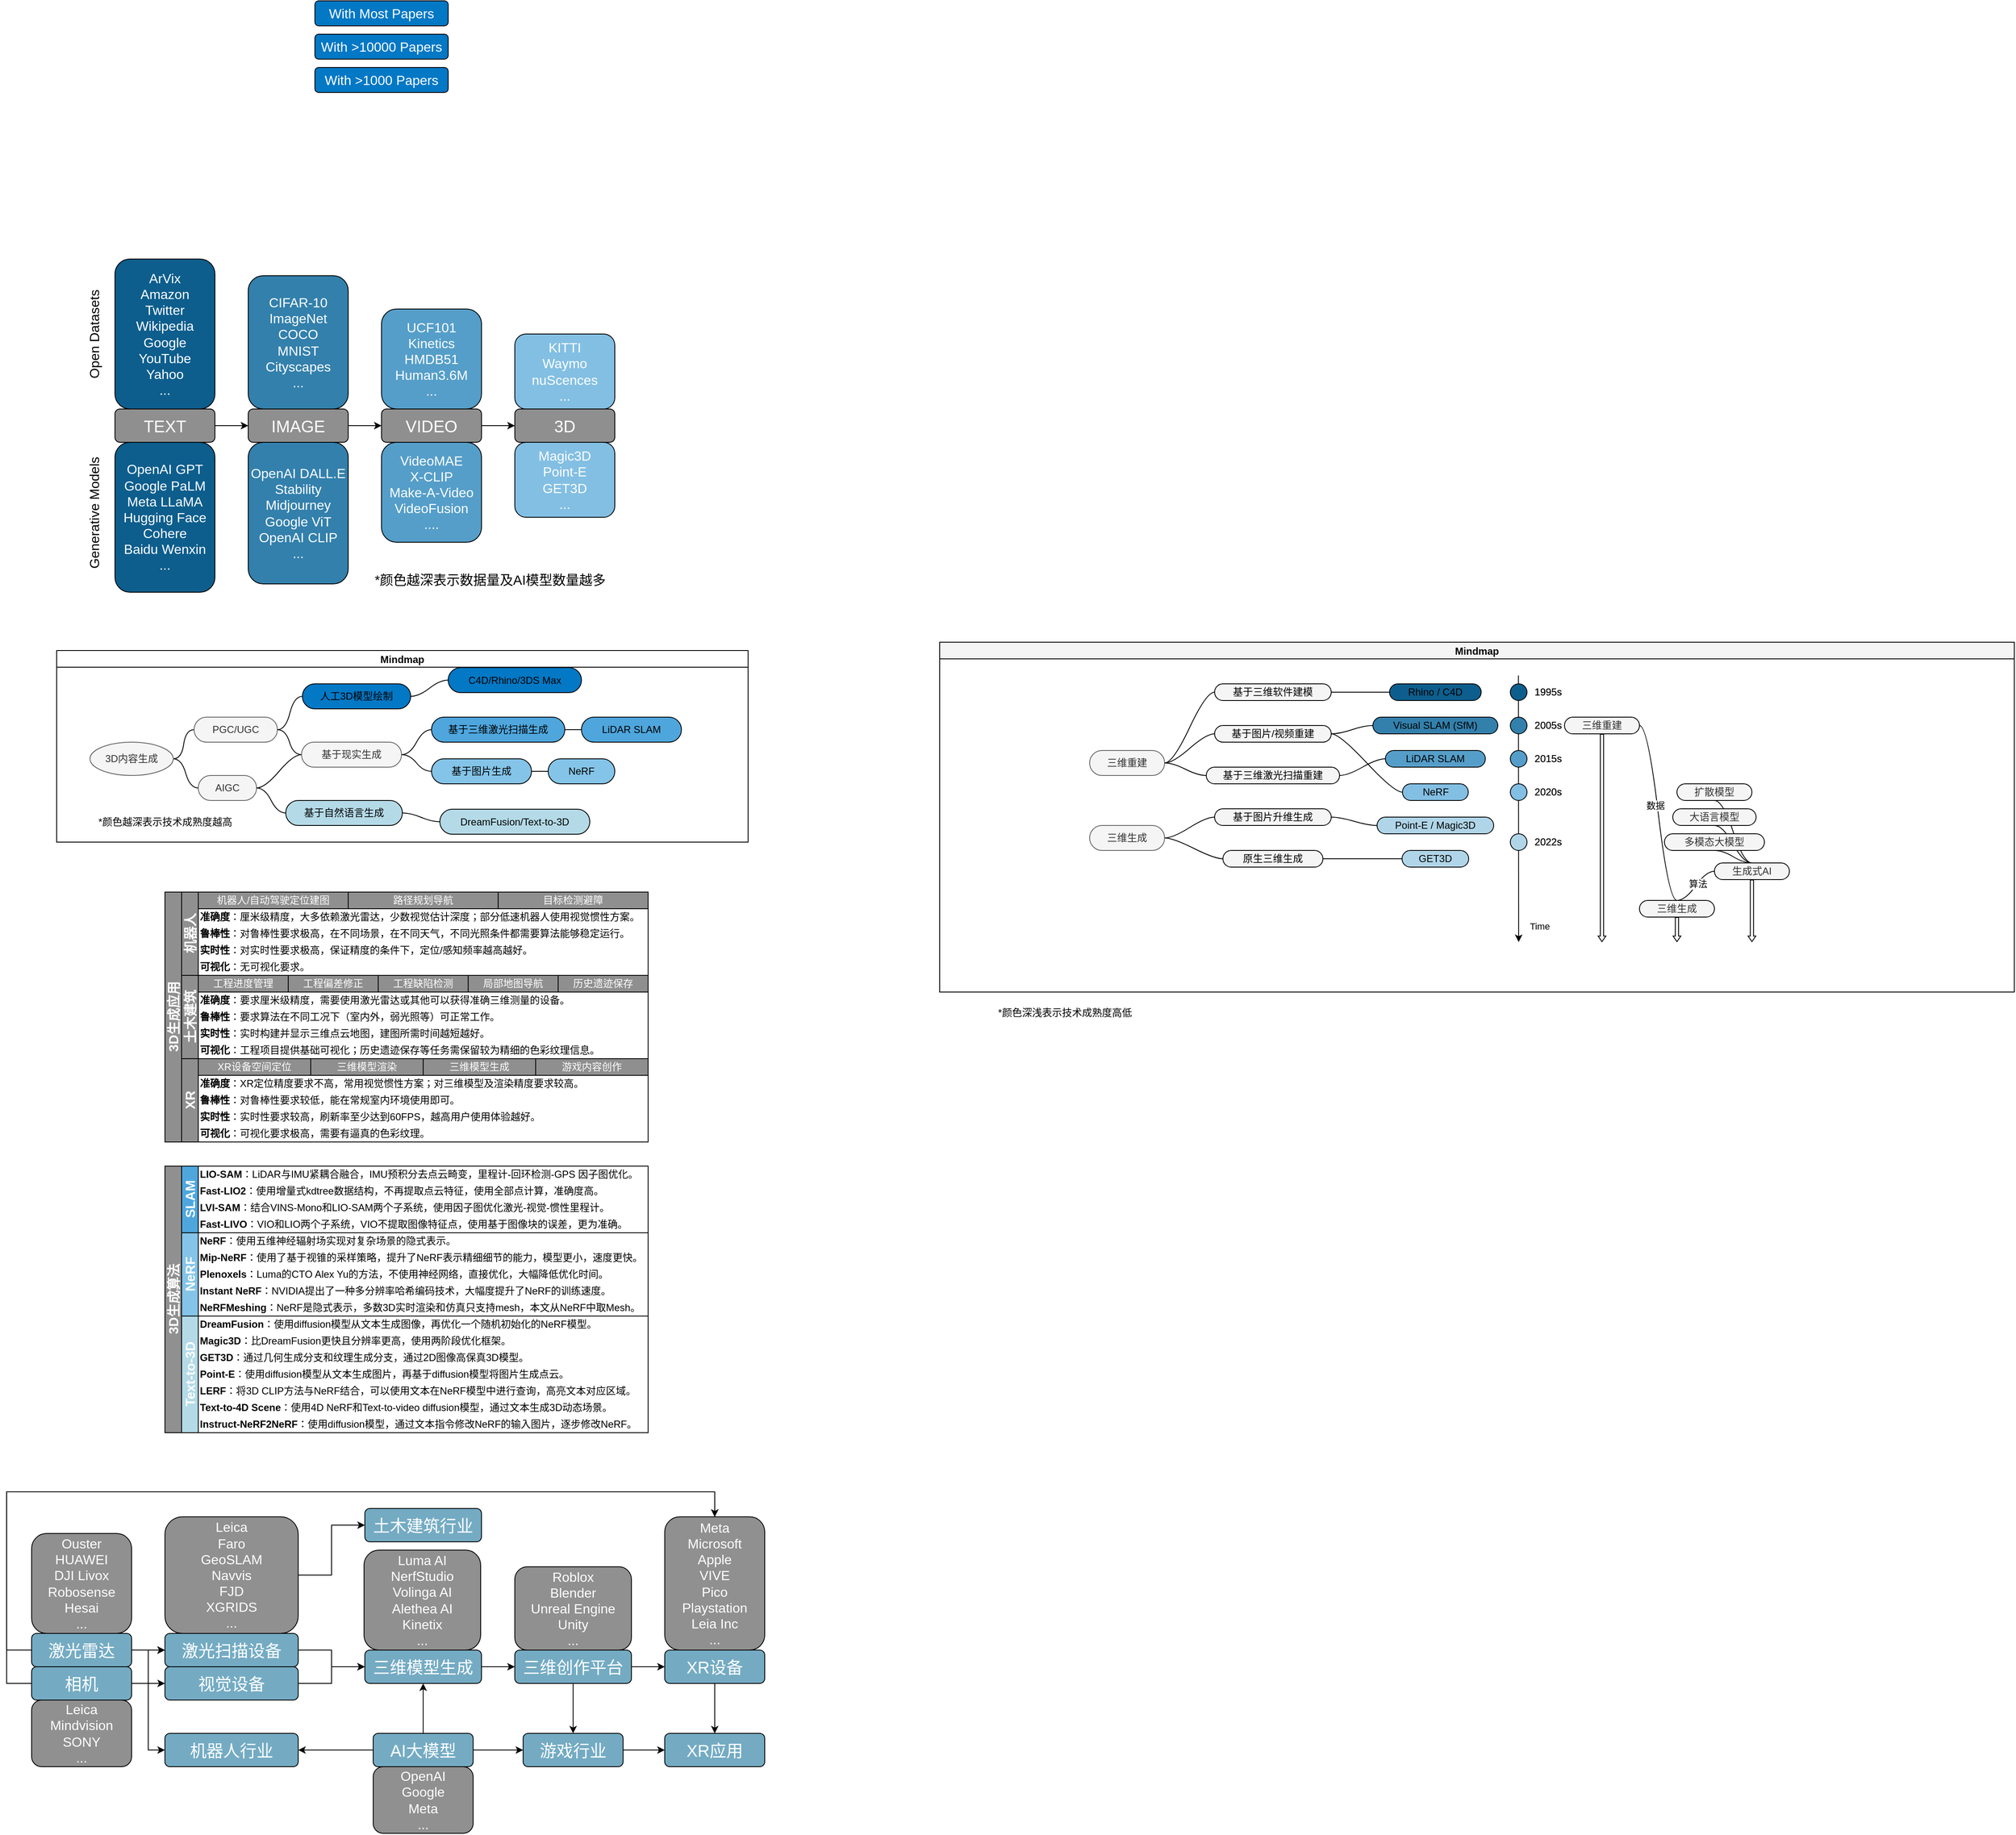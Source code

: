 <mxfile version="21.1.5" type="github">
  <diagram id="prtHgNgQTEPvFCAcTncT" name="Page-1">
    <mxGraphModel dx="1904" dy="1763" grid="1" gridSize="10" guides="1" tooltips="1" connect="1" arrows="1" fold="1" page="1" pageScale="1" pageWidth="827" pageHeight="1169" math="0" shadow="0">
      <root>
        <mxCell id="0" />
        <mxCell id="1" parent="0" />
        <mxCell id="oZdQhtQClKmFtU5mLZvU-7" value="" style="edgeStyle=orthogonalEdgeStyle;rounded=0;orthogonalLoop=1;jettySize=auto;html=1;" parent="1" source="oZdQhtQClKmFtU5mLZvU-1" target="oZdQhtQClKmFtU5mLZvU-4" edge="1">
          <mxGeometry relative="1" as="geometry" />
        </mxCell>
        <mxCell id="oZdQhtQClKmFtU5mLZvU-1" value="&lt;font style=&quot;font-size: 20px;&quot; color=&quot;#ffffff&quot;&gt;TEXT&lt;/font&gt;" style="rounded=1;whiteSpace=wrap;html=1;fillColor=#8f8f8f;strokeColor=default;" parent="1" vertex="1">
          <mxGeometry x="-10" y="260" width="120" height="40" as="geometry" />
        </mxCell>
        <mxCell id="oZdQhtQClKmFtU5mLZvU-3" value="&lt;font color=&quot;#ffffff&quot;&gt;&lt;span style=&quot;font-size: 16px;&quot;&gt;ArVix&lt;br&gt;Amazon&lt;br&gt;Twitter&lt;br&gt;Wikipedia&lt;br&gt;Google&lt;br&gt;YouTube&lt;br&gt;Yahoo&lt;br&gt;...&lt;br&gt;&lt;/span&gt;&lt;/font&gt;" style="rounded=1;whiteSpace=wrap;html=1;fillColor=#0d5e8d;strokeColor=default;glass=0;shadow=0;" parent="1" vertex="1">
          <mxGeometry x="-10" y="80" width="120" height="180" as="geometry" />
        </mxCell>
        <mxCell id="oZdQhtQClKmFtU5mLZvU-9" value="" style="edgeStyle=orthogonalEdgeStyle;rounded=0;orthogonalLoop=1;jettySize=auto;html=1;" parent="1" source="oZdQhtQClKmFtU5mLZvU-4" target="oZdQhtQClKmFtU5mLZvU-5" edge="1">
          <mxGeometry relative="1" as="geometry" />
        </mxCell>
        <mxCell id="oZdQhtQClKmFtU5mLZvU-4" value="&lt;font style=&quot;font-size: 20px;&quot; color=&quot;#ffffff&quot;&gt;IMAGE&lt;/font&gt;" style="rounded=1;whiteSpace=wrap;html=1;fillColor=#8f8f8f;strokeColor=default;" parent="1" vertex="1">
          <mxGeometry x="150" y="260" width="120" height="40" as="geometry" />
        </mxCell>
        <mxCell id="oZdQhtQClKmFtU5mLZvU-10" value="" style="edgeStyle=orthogonalEdgeStyle;rounded=0;orthogonalLoop=1;jettySize=auto;html=1;" parent="1" source="oZdQhtQClKmFtU5mLZvU-5" target="oZdQhtQClKmFtU5mLZvU-6" edge="1">
          <mxGeometry relative="1" as="geometry" />
        </mxCell>
        <mxCell id="oZdQhtQClKmFtU5mLZvU-5" value="&lt;font color=&quot;#ffffff&quot;&gt;&lt;span style=&quot;font-size: 20px;&quot;&gt;VIDEO&lt;/span&gt;&lt;/font&gt;" style="rounded=1;whiteSpace=wrap;html=1;fillColor=#8f8f8f;strokeColor=default;" parent="1" vertex="1">
          <mxGeometry x="310" y="260" width="120" height="40" as="geometry" />
        </mxCell>
        <mxCell id="oZdQhtQClKmFtU5mLZvU-6" value="&lt;font style=&quot;font-size: 20px;&quot; color=&quot;#ffffff&quot;&gt;3D&lt;/font&gt;" style="rounded=1;whiteSpace=wrap;html=1;fillColor=#8f8f8f;strokeColor=default;" parent="1" vertex="1">
          <mxGeometry x="470" y="260" width="120" height="40" as="geometry" />
        </mxCell>
        <mxCell id="oZdQhtQClKmFtU5mLZvU-20" value="&lt;font style=&quot;font-size: 16px;&quot; color=&quot;#ffffff&quot;&gt;3D生成应用&lt;/font&gt;" style="swimlane;childLayout=stackLayout;resizeParent=1;resizeParentMax=0;horizontal=0;startSize=20;horizontalStack=0;html=1;fillColor=#8f8f8f;rounded=0;" parent="1" vertex="1">
          <mxGeometry x="50" y="840" width="580" height="300" as="geometry">
            <mxRectangle x="80" y="510" width="40" height="60" as="alternateBounds" />
          </mxGeometry>
        </mxCell>
        <mxCell id="oZdQhtQClKmFtU5mLZvU-21" value="&lt;font color=&quot;#ffffff&quot;&gt;&lt;span style=&quot;font-size: 16px;&quot;&gt;机器人&lt;/span&gt;&lt;/font&gt;" style="swimlane;startSize=20;horizontal=0;html=1;fillColor=#909090;" parent="oZdQhtQClKmFtU5mLZvU-20" vertex="1">
          <mxGeometry x="20" width="560" height="100" as="geometry">
            <mxRectangle x="20" width="420" height="30" as="alternateBounds" />
          </mxGeometry>
        </mxCell>
        <mxCell id="oZdQhtQClKmFtU5mLZvU-41" value="机器人/自动驾驶定位建图" style="whiteSpace=wrap;html=1;fillColor=#8f8f8f;fontColor=#ffffff;strokeColor=#000000;" parent="oZdQhtQClKmFtU5mLZvU-21" vertex="1">
          <mxGeometry x="20" width="180" height="20" as="geometry" />
        </mxCell>
        <mxCell id="oZdQhtQClKmFtU5mLZvU-42" value="&lt;b&gt;准确度&lt;/b&gt;：厘米级精度，大多依赖激光雷达，少数视觉估计深度；部分低速机器人使用视觉惯性方案。" style="whiteSpace=wrap;html=1;align=left;fillColor=none;strokeColor=none;" parent="oZdQhtQClKmFtU5mLZvU-21" vertex="1">
          <mxGeometry x="20" y="20" width="540" height="20" as="geometry" />
        </mxCell>
        <mxCell id="oZdQhtQClKmFtU5mLZvU-44" value="&lt;b&gt;实时性&lt;/b&gt;：对实时性要求极高，保证精度的条件下，定位/感知频率越高越好。" style="whiteSpace=wrap;html=1;align=left;fillColor=none;strokeColor=none;" parent="oZdQhtQClKmFtU5mLZvU-21" vertex="1">
          <mxGeometry x="20" y="60" width="540" height="20" as="geometry" />
        </mxCell>
        <mxCell id="oZdQhtQClKmFtU5mLZvU-45" value="&lt;b&gt;可视化&lt;/b&gt;：无可视化要求。" style="whiteSpace=wrap;html=1;align=left;fillColor=none;strokeColor=none;" parent="oZdQhtQClKmFtU5mLZvU-21" vertex="1">
          <mxGeometry x="20" y="80" width="540" height="20" as="geometry" />
        </mxCell>
        <mxCell id="oZdQhtQClKmFtU5mLZvU-50" value="路径规划导航" style="whiteSpace=wrap;html=1;fillColor=#8f8f8f;fontColor=#ffffff;strokeColor=#000000;" parent="oZdQhtQClKmFtU5mLZvU-21" vertex="1">
          <mxGeometry x="200" width="180" height="20" as="geometry" />
        </mxCell>
        <mxCell id="oZdQhtQClKmFtU5mLZvU-46" value="目标检测避障" style="whiteSpace=wrap;html=1;fillColor=#8f8f8f;fontColor=#ffffff;strokeColor=#000000;" parent="oZdQhtQClKmFtU5mLZvU-21" vertex="1">
          <mxGeometry x="380" width="180" height="20" as="geometry" />
        </mxCell>
        <mxCell id="oZdQhtQClKmFtU5mLZvU-52" value="&lt;b&gt;鲁棒性&lt;/b&gt;：对鲁棒性要求极高，在不同场景，在不同天气，不同光照条件都需要算法能够稳定运行。" style="whiteSpace=wrap;html=1;align=left;fillColor=none;strokeColor=none;" parent="oZdQhtQClKmFtU5mLZvU-21" vertex="1">
          <mxGeometry x="20" y="40" width="540" height="20" as="geometry" />
        </mxCell>
        <mxCell id="gIHsf0s4EfeESZTUKeBF-30" style="edgeStyle=orthogonalEdgeStyle;rounded=0;orthogonalLoop=1;jettySize=auto;html=1;exitX=0.5;exitY=1;exitDx=0;exitDy=0;" parent="oZdQhtQClKmFtU5mLZvU-21" source="oZdQhtQClKmFtU5mLZvU-44" target="oZdQhtQClKmFtU5mLZvU-44" edge="1">
          <mxGeometry relative="1" as="geometry" />
        </mxCell>
        <mxCell id="oZdQhtQClKmFtU5mLZvU-23" value="&lt;font style=&quot;font-size: 16px;&quot; color=&quot;#ffffff&quot;&gt;土木建筑&lt;/font&gt;" style="swimlane;startSize=20;horizontal=0;html=1;fillColor=#8f8f8f;" parent="oZdQhtQClKmFtU5mLZvU-20" vertex="1">
          <mxGeometry x="20" y="100" width="560" height="100" as="geometry">
            <mxRectangle x="20" y="240" width="420" height="30" as="alternateBounds" />
          </mxGeometry>
        </mxCell>
        <mxCell id="oZdQhtQClKmFtU5mLZvU-29" value="工程进度管理" style="whiteSpace=wrap;html=1;fontColor=#ffffff;fillColor=#8f8f8f;strokeColor=#000000;" parent="oZdQhtQClKmFtU5mLZvU-23" vertex="1">
          <mxGeometry x="20" width="108" height="20" as="geometry" />
        </mxCell>
        <mxCell id="oZdQhtQClKmFtU5mLZvU-32" value="工程偏差修正" style="whiteSpace=wrap;html=1;fontColor=#ffffff;fillColor=#8f8f8f;strokeColor=#000000;" parent="oZdQhtQClKmFtU5mLZvU-23" vertex="1">
          <mxGeometry x="128" width="108" height="20" as="geometry" />
        </mxCell>
        <mxCell id="oZdQhtQClKmFtU5mLZvU-34" value="工程缺陷检测" style="whiteSpace=wrap;html=1;fontColor=#ffffff;fillColor=#8f8f8f;strokeColor=#000000;" parent="oZdQhtQClKmFtU5mLZvU-23" vertex="1">
          <mxGeometry x="236" width="108" height="20" as="geometry" />
        </mxCell>
        <mxCell id="oZdQhtQClKmFtU5mLZvU-35" value="局部地图导航" style="whiteSpace=wrap;html=1;fontColor=#ffffff;fillColor=#8f8f8f;strokeColor=#000000;" parent="oZdQhtQClKmFtU5mLZvU-23" vertex="1">
          <mxGeometry x="344" width="108" height="20" as="geometry" />
        </mxCell>
        <mxCell id="oZdQhtQClKmFtU5mLZvU-33" value="历史遗迹保存" style="whiteSpace=wrap;html=1;fontColor=#ffffff;fillColor=#8f8f8f;strokeColor=#000000;" parent="oZdQhtQClKmFtU5mLZvU-23" vertex="1">
          <mxGeometry x="452" width="108" height="20" as="geometry" />
        </mxCell>
        <mxCell id="oZdQhtQClKmFtU5mLZvU-37" value="&lt;b&gt;准确度&lt;/b&gt;：要求厘米级精度，需要使用激光雷达或其他可以获得准确三维测量的设备。" style="whiteSpace=wrap;html=1;align=left;fillColor=none;strokeColor=none;" parent="oZdQhtQClKmFtU5mLZvU-23" vertex="1">
          <mxGeometry x="20" y="20" width="540" height="20" as="geometry" />
        </mxCell>
        <mxCell id="oZdQhtQClKmFtU5mLZvU-38" value="&lt;b&gt;实时性&lt;/b&gt;：实时构建并显示三维点云地图，建图所需时间越短越好。" style="whiteSpace=wrap;html=1;align=left;fillColor=none;strokeColor=none;" parent="oZdQhtQClKmFtU5mLZvU-23" vertex="1">
          <mxGeometry x="20" y="60" width="540" height="20" as="geometry" />
        </mxCell>
        <mxCell id="oZdQhtQClKmFtU5mLZvU-40" value="&lt;b&gt;可视化&lt;/b&gt;：工程项目提供基础可视化；历史遗迹保存等任务需保留较为精细的色彩纹理信息。" style="whiteSpace=wrap;html=1;align=left;fillColor=none;strokeColor=none;" parent="oZdQhtQClKmFtU5mLZvU-23" vertex="1">
          <mxGeometry x="20" y="80" width="540" height="20" as="geometry" />
        </mxCell>
        <mxCell id="oZdQhtQClKmFtU5mLZvU-51" value="&lt;b&gt;鲁棒性&lt;/b&gt;：要求算法在不同工况下（室内外，弱光照等）可正常工作。" style="whiteSpace=wrap;html=1;align=left;fillColor=none;strokeColor=none;" parent="oZdQhtQClKmFtU5mLZvU-23" vertex="1">
          <mxGeometry x="20" y="40" width="540" height="20" as="geometry" />
        </mxCell>
        <mxCell id="oZdQhtQClKmFtU5mLZvU-27" value="&lt;font style=&quot;font-size: 16px;&quot; color=&quot;#ffffff&quot;&gt;XR&lt;/font&gt;" style="swimlane;startSize=20;horizontal=0;html=1;fillColor=#8f8f8f;" parent="oZdQhtQClKmFtU5mLZvU-20" vertex="1">
          <mxGeometry x="20" y="200" width="560" height="100" as="geometry">
            <mxRectangle x="20" y="60" width="460" height="30" as="alternateBounds" />
          </mxGeometry>
        </mxCell>
        <mxCell id="oZdQhtQClKmFtU5mLZvU-53" value="XR设备空间定位" style="whiteSpace=wrap;html=1;fillColor=#8f8f8f;fontColor=#ffffff;strokeColor=#000000;" parent="oZdQhtQClKmFtU5mLZvU-27" vertex="1">
          <mxGeometry x="20" width="135" height="20" as="geometry" />
        </mxCell>
        <mxCell id="oZdQhtQClKmFtU5mLZvU-54" value="&lt;b&gt;准确度&lt;/b&gt;：XR定位精度要求不高，常用视觉惯性方案；对三维模型及渲染精度要求较高。" style="whiteSpace=wrap;html=1;align=left;fillColor=none;strokeColor=none;" parent="oZdQhtQClKmFtU5mLZvU-27" vertex="1">
          <mxGeometry x="20" y="20" width="540" height="20" as="geometry" />
        </mxCell>
        <mxCell id="oZdQhtQClKmFtU5mLZvU-55" value="&lt;b&gt;实时性&lt;/b&gt;：实时性要求较高，刷新率至少达到60FPS，越高用户使用体验越好。" style="whiteSpace=wrap;html=1;align=left;fillColor=none;strokeColor=none;" parent="oZdQhtQClKmFtU5mLZvU-27" vertex="1">
          <mxGeometry x="20" y="60" width="540" height="20" as="geometry" />
        </mxCell>
        <mxCell id="oZdQhtQClKmFtU5mLZvU-56" value="&lt;b&gt;可视化&lt;/b&gt;：可视化要求极高，需要有逼真的色彩纹理。" style="whiteSpace=wrap;html=1;align=left;fillColor=none;strokeColor=none;" parent="oZdQhtQClKmFtU5mLZvU-27" vertex="1">
          <mxGeometry x="20" y="80" width="540" height="20" as="geometry" />
        </mxCell>
        <mxCell id="oZdQhtQClKmFtU5mLZvU-57" value="&lt;b&gt;鲁棒性&lt;/b&gt;：对鲁棒性要求较低，能在常规室内环境使用即可。" style="whiteSpace=wrap;html=1;align=left;fillColor=none;strokeColor=none;" parent="oZdQhtQClKmFtU5mLZvU-27" vertex="1">
          <mxGeometry x="20" y="40" width="540" height="20" as="geometry" />
        </mxCell>
        <mxCell id="oZdQhtQClKmFtU5mLZvU-58" value="三维模型渲染" style="whiteSpace=wrap;html=1;fillColor=#8f8f8f;fontColor=#ffffff;strokeColor=#000000;" parent="oZdQhtQClKmFtU5mLZvU-27" vertex="1">
          <mxGeometry x="155" width="135" height="20" as="geometry" />
        </mxCell>
        <mxCell id="oZdQhtQClKmFtU5mLZvU-59" value="游戏内容创作" style="whiteSpace=wrap;html=1;fillColor=#8f8f8f;fontColor=#ffffff;strokeColor=#000000;" parent="oZdQhtQClKmFtU5mLZvU-27" vertex="1">
          <mxGeometry x="425" width="135" height="20" as="geometry" />
        </mxCell>
        <mxCell id="oZdQhtQClKmFtU5mLZvU-68" value="三维模型生成" style="whiteSpace=wrap;html=1;fillColor=#8f8f8f;fontColor=#ffffff;strokeColor=#000000;" parent="oZdQhtQClKmFtU5mLZvU-27" vertex="1">
          <mxGeometry x="290" width="135" height="20" as="geometry" />
        </mxCell>
        <mxCell id="gIHsf0s4EfeESZTUKeBF-73" style="edgeStyle=orthogonalEdgeStyle;rounded=0;orthogonalLoop=1;jettySize=auto;html=1;entryX=0;entryY=0.5;entryDx=0;entryDy=0;" parent="1" source="oZdQhtQClKmFtU5mLZvU-78" target="oZdQhtQClKmFtU5mLZvU-81" edge="1">
          <mxGeometry relative="1" as="geometry" />
        </mxCell>
        <mxCell id="gIHsf0s4EfeESZTUKeBF-79" style="edgeStyle=orthogonalEdgeStyle;rounded=0;orthogonalLoop=1;jettySize=auto;html=1;entryX=0.5;entryY=0;entryDx=0;entryDy=0;" parent="1" source="oZdQhtQClKmFtU5mLZvU-78" target="oZdQhtQClKmFtU5mLZvU-134" edge="1">
          <mxGeometry relative="1" as="geometry">
            <Array as="points">
              <mxPoint x="-140.03" y="1750.03" />
              <mxPoint x="-140.03" y="1560.03" />
              <mxPoint x="709.97" y="1560.03" />
            </Array>
          </mxGeometry>
        </mxCell>
        <mxCell id="oZdQhtQClKmFtU5mLZvU-78" value="&lt;font color=&quot;#ffffff&quot;&gt;&lt;span style=&quot;font-size: 20px;&quot;&gt;激光雷达&lt;/span&gt;&lt;/font&gt;" style="rounded=1;whiteSpace=wrap;html=1;fillColor=#74abc3;strokeColor=default;" parent="1" vertex="1">
          <mxGeometry x="-110.03" y="1730.03" width="120" height="40" as="geometry" />
        </mxCell>
        <mxCell id="oZdQhtQClKmFtU5mLZvU-79" value="&lt;font style=&quot;font-size: 16px;&quot; color=&quot;#ffffff&quot;&gt;Ouster&lt;br&gt;HUAWEI&lt;br&gt;DJI Livox&lt;br&gt;Robosense&lt;br&gt;Hesai&lt;br&gt;...&lt;br&gt;&lt;/font&gt;" style="rounded=1;whiteSpace=wrap;html=1;fillColor=#909090;strokeColor=default;glass=0;shadow=0;" parent="1" vertex="1">
          <mxGeometry x="-110.03" y="1610.03" width="120" height="120" as="geometry" />
        </mxCell>
        <mxCell id="oZdQhtQClKmFtU5mLZvU-118" value="" style="edgeStyle=orthogonalEdgeStyle;rounded=0;orthogonalLoop=1;jettySize=auto;html=1;" parent="1" source="oZdQhtQClKmFtU5mLZvU-81" target="oZdQhtQClKmFtU5mLZvU-84" edge="1">
          <mxGeometry x="0.201" relative="1" as="geometry">
            <mxPoint as="offset" />
          </mxGeometry>
        </mxCell>
        <mxCell id="oZdQhtQClKmFtU5mLZvU-81" value="&lt;font color=&quot;#ffffff&quot;&gt;&lt;span style=&quot;font-size: 20px;&quot;&gt;激光扫描设备&lt;/span&gt;&lt;/font&gt;" style="rounded=1;whiteSpace=wrap;html=1;fillColor=#74abc3;strokeColor=default;" parent="1" vertex="1">
          <mxGeometry x="49.97" y="1730.03" width="160" height="40" as="geometry" />
        </mxCell>
        <mxCell id="oZdQhtQClKmFtU5mLZvU-137" value="" style="edgeStyle=orthogonalEdgeStyle;rounded=0;orthogonalLoop=1;jettySize=auto;html=1;" parent="1" source="oZdQhtQClKmFtU5mLZvU-83" target="oZdQhtQClKmFtU5mLZvU-136" edge="1">
          <mxGeometry relative="1" as="geometry" />
        </mxCell>
        <mxCell id="oZdQhtQClKmFtU5mLZvU-83" value="&lt;font color=&quot;#ffffff&quot;&gt;&lt;span style=&quot;font-size: 20px;&quot;&gt;XR设备&lt;/span&gt;&lt;/font&gt;" style="rounded=1;whiteSpace=wrap;html=1;fillColor=#74abc3;strokeColor=default;" parent="1" vertex="1">
          <mxGeometry x="649.97" y="1750.03" width="120" height="40" as="geometry" />
        </mxCell>
        <mxCell id="oZdQhtQClKmFtU5mLZvU-120" value="" style="edgeStyle=orthogonalEdgeStyle;rounded=0;orthogonalLoop=1;jettySize=auto;html=1;entryX=0;entryY=0.5;entryDx=0;entryDy=0;" parent="1" source="oZdQhtQClKmFtU5mLZvU-84" target="oZdQhtQClKmFtU5mLZvU-99" edge="1">
          <mxGeometry relative="1" as="geometry" />
        </mxCell>
        <mxCell id="oZdQhtQClKmFtU5mLZvU-84" value="&lt;font style=&quot;font-size: 20px;&quot; color=&quot;#ffffff&quot;&gt;三维模型生成&lt;/font&gt;" style="rounded=1;whiteSpace=wrap;html=1;fillColor=#74abc3;strokeColor=default;" parent="1" vertex="1">
          <mxGeometry x="289.97" y="1750.03" width="140" height="40" as="geometry" />
        </mxCell>
        <mxCell id="oZdQhtQClKmFtU5mLZvU-119" value="" style="edgeStyle=orthogonalEdgeStyle;rounded=0;orthogonalLoop=1;jettySize=auto;html=1;" parent="1" source="oZdQhtQClKmFtU5mLZvU-85" target="oZdQhtQClKmFtU5mLZvU-84" edge="1">
          <mxGeometry relative="1" as="geometry" />
        </mxCell>
        <mxCell id="oZdQhtQClKmFtU5mLZvU-141" value="" style="edgeStyle=orthogonalEdgeStyle;rounded=0;orthogonalLoop=1;jettySize=auto;html=1;" parent="1" source="oZdQhtQClKmFtU5mLZvU-85" target="oZdQhtQClKmFtU5mLZvU-122" edge="1">
          <mxGeometry relative="1" as="geometry" />
        </mxCell>
        <mxCell id="gIHsf0s4EfeESZTUKeBF-77" value="" style="edgeStyle=orthogonalEdgeStyle;rounded=0;orthogonalLoop=1;jettySize=auto;html=1;" parent="1" source="oZdQhtQClKmFtU5mLZvU-85" target="oZdQhtQClKmFtU5mLZvU-113" edge="1">
          <mxGeometry relative="1" as="geometry" />
        </mxCell>
        <mxCell id="oZdQhtQClKmFtU5mLZvU-85" value="&lt;font style=&quot;font-size: 20px;&quot; color=&quot;#ffffff&quot;&gt;AI大模型&lt;/font&gt;" style="rounded=1;whiteSpace=wrap;html=1;fillColor=#74abc3;strokeColor=default;" parent="1" vertex="1">
          <mxGeometry x="299.97" y="1850.03" width="120" height="40" as="geometry" />
        </mxCell>
        <mxCell id="gIHsf0s4EfeESZTUKeBF-74" style="edgeStyle=orthogonalEdgeStyle;rounded=0;orthogonalLoop=1;jettySize=auto;html=1;entryX=0;entryY=0.5;entryDx=0;entryDy=0;" parent="1" source="oZdQhtQClKmFtU5mLZvU-88" target="oZdQhtQClKmFtU5mLZvU-81" edge="1">
          <mxGeometry relative="1" as="geometry" />
        </mxCell>
        <mxCell id="gIHsf0s4EfeESZTUKeBF-75" style="edgeStyle=orthogonalEdgeStyle;rounded=0;orthogonalLoop=1;jettySize=auto;html=1;" parent="1" source="oZdQhtQClKmFtU5mLZvU-88" target="oZdQhtQClKmFtU5mLZvU-127" edge="1">
          <mxGeometry relative="1" as="geometry" />
        </mxCell>
        <mxCell id="gIHsf0s4EfeESZTUKeBF-76" style="edgeStyle=orthogonalEdgeStyle;rounded=0;orthogonalLoop=1;jettySize=auto;html=1;entryX=0;entryY=0.5;entryDx=0;entryDy=0;" parent="1" source="oZdQhtQClKmFtU5mLZvU-88" target="oZdQhtQClKmFtU5mLZvU-113" edge="1">
          <mxGeometry relative="1" as="geometry" />
        </mxCell>
        <mxCell id="gIHsf0s4EfeESZTUKeBF-78" style="edgeStyle=orthogonalEdgeStyle;rounded=0;orthogonalLoop=1;jettySize=auto;html=1;entryX=0.5;entryY=0;entryDx=0;entryDy=0;" parent="1" source="oZdQhtQClKmFtU5mLZvU-88" target="oZdQhtQClKmFtU5mLZvU-134" edge="1">
          <mxGeometry relative="1" as="geometry">
            <Array as="points">
              <mxPoint x="-140.03" y="1790.03" />
              <mxPoint x="-140.03" y="1560.03" />
              <mxPoint x="709.97" y="1560.03" />
            </Array>
          </mxGeometry>
        </mxCell>
        <mxCell id="oZdQhtQClKmFtU5mLZvU-88" value="&lt;font color=&quot;#ffffff&quot;&gt;&lt;span style=&quot;font-size: 20px;&quot;&gt;相机&lt;/span&gt;&lt;/font&gt;" style="rounded=1;whiteSpace=wrap;html=1;fillColor=#74abc3;strokeColor=default;" parent="1" vertex="1">
          <mxGeometry x="-110.03" y="1770.03" width="120" height="40" as="geometry" />
        </mxCell>
        <mxCell id="oZdQhtQClKmFtU5mLZvU-89" value="&lt;font style=&quot;font-size: 16px;&quot; color=&quot;#ffffff&quot;&gt;Leica&lt;br&gt;Mindvision&lt;br&gt;SONY&lt;br&gt;...&lt;br&gt;&lt;/font&gt;" style="rounded=1;whiteSpace=wrap;html=1;fillColor=#909090;strokeColor=default;glass=0;shadow=0;" parent="1" vertex="1">
          <mxGeometry x="-110.03" y="1810.03" width="120" height="80" as="geometry" />
        </mxCell>
        <mxCell id="oZdQhtQClKmFtU5mLZvU-121" value="" style="edgeStyle=orthogonalEdgeStyle;rounded=0;orthogonalLoop=1;jettySize=auto;html=1;" parent="1" source="oZdQhtQClKmFtU5mLZvU-99" target="oZdQhtQClKmFtU5mLZvU-83" edge="1">
          <mxGeometry relative="1" as="geometry" />
        </mxCell>
        <mxCell id="oZdQhtQClKmFtU5mLZvU-135" value="" style="edgeStyle=orthogonalEdgeStyle;rounded=0;orthogonalLoop=1;jettySize=auto;html=1;" parent="1" source="oZdQhtQClKmFtU5mLZvU-99" target="oZdQhtQClKmFtU5mLZvU-122" edge="1">
          <mxGeometry relative="1" as="geometry" />
        </mxCell>
        <mxCell id="oZdQhtQClKmFtU5mLZvU-99" value="&lt;font style=&quot;font-size: 20px;&quot; color=&quot;#ffffff&quot;&gt;三维创作平台&lt;/font&gt;" style="rounded=1;whiteSpace=wrap;html=1;fillColor=#74abc3;strokeColor=default;" parent="1" vertex="1">
          <mxGeometry x="469.97" y="1750.03" width="140" height="40" as="geometry" />
        </mxCell>
        <mxCell id="oZdQhtQClKmFtU5mLZvU-100" value="&lt;font style=&quot;font-size: 16px;&quot; color=&quot;#ffffff&quot;&gt;Roblox&lt;br&gt;Blender&lt;br&gt;Unreal Engine&lt;br&gt;Unity&lt;br&gt;...&lt;br&gt;&lt;/font&gt;" style="rounded=1;whiteSpace=wrap;html=1;fillColor=#909090;strokeColor=default;glass=0;shadow=0;" parent="1" vertex="1">
          <mxGeometry x="469.97" y="1650.03" width="140" height="100" as="geometry" />
        </mxCell>
        <mxCell id="oZdQhtQClKmFtU5mLZvU-113" value="&lt;font style=&quot;font-size: 20px;&quot; color=&quot;#ffffff&quot;&gt;机器人行业&lt;/font&gt;" style="rounded=1;whiteSpace=wrap;html=1;fillColor=#74abc3;strokeColor=default;" parent="1" vertex="1">
          <mxGeometry x="49.97" y="1850.03" width="160" height="40" as="geometry" />
        </mxCell>
        <mxCell id="oZdQhtQClKmFtU5mLZvU-116" value="&lt;font color=&quot;#ffffff&quot;&gt;&lt;span style=&quot;font-size: 20px;&quot;&gt;土木建筑行业&lt;/span&gt;&lt;/font&gt;" style="rounded=1;whiteSpace=wrap;html=1;fillColor=#74abc3;strokeColor=default;" parent="1" vertex="1">
          <mxGeometry x="289.97" y="1580.03" width="140" height="40" as="geometry" />
        </mxCell>
        <mxCell id="oZdQhtQClKmFtU5mLZvU-138" value="" style="edgeStyle=orthogonalEdgeStyle;rounded=0;orthogonalLoop=1;jettySize=auto;html=1;" parent="1" source="oZdQhtQClKmFtU5mLZvU-122" target="oZdQhtQClKmFtU5mLZvU-136" edge="1">
          <mxGeometry relative="1" as="geometry" />
        </mxCell>
        <mxCell id="oZdQhtQClKmFtU5mLZvU-122" value="&lt;font color=&quot;#ffffff&quot;&gt;&lt;span style=&quot;font-size: 20px;&quot;&gt;游戏行业&lt;/span&gt;&lt;/font&gt;" style="rounded=1;whiteSpace=wrap;html=1;fillColor=#74abc3;strokeColor=default;" parent="1" vertex="1">
          <mxGeometry x="479.97" y="1850.03" width="120" height="40" as="geometry" />
        </mxCell>
        <mxCell id="oZdQhtQClKmFtU5mLZvU-126" value="&lt;font style=&quot;font-size: 16px;&quot; color=&quot;#ffffff&quot;&gt;Luma AI&lt;br&gt;NerfStudio&lt;br&gt;Volinga AI&lt;br&gt;Alethea AI&lt;br&gt;Kinetix&lt;br&gt;...&lt;br&gt;&lt;/font&gt;" style="rounded=1;whiteSpace=wrap;html=1;fillColor=#909090;strokeColor=default;glass=0;shadow=0;" parent="1" vertex="1">
          <mxGeometry x="288.97" y="1630.03" width="140" height="120" as="geometry" />
        </mxCell>
        <mxCell id="oZdQhtQClKmFtU5mLZvU-129" style="edgeStyle=orthogonalEdgeStyle;rounded=0;orthogonalLoop=1;jettySize=auto;html=1;entryX=0;entryY=0.5;entryDx=0;entryDy=0;" parent="1" source="oZdQhtQClKmFtU5mLZvU-127" target="oZdQhtQClKmFtU5mLZvU-84" edge="1">
          <mxGeometry relative="1" as="geometry" />
        </mxCell>
        <mxCell id="oZdQhtQClKmFtU5mLZvU-127" value="&lt;font color=&quot;#ffffff&quot;&gt;&lt;span style=&quot;font-size: 20px;&quot;&gt;视觉设备&lt;/span&gt;&lt;/font&gt;" style="rounded=1;whiteSpace=wrap;html=1;fillColor=#74abc3;strokeColor=default;" parent="1" vertex="1">
          <mxGeometry x="49.97" y="1770.03" width="160" height="40" as="geometry" />
        </mxCell>
        <mxCell id="oZdQhtQClKmFtU5mLZvU-131" value="&lt;font style=&quot;font-size: 16px;&quot; color=&quot;#ffffff&quot;&gt;OpenAI&lt;br&gt;Google&lt;br&gt;Meta&lt;br&gt;...&lt;br&gt;&lt;/font&gt;" style="rounded=1;whiteSpace=wrap;html=1;fillColor=#909090;strokeColor=default;glass=0;shadow=0;" parent="1" vertex="1">
          <mxGeometry x="299.97" y="1890.03" width="120" height="80" as="geometry" />
        </mxCell>
        <mxCell id="oZdQhtQClKmFtU5mLZvU-133" value="" style="edgeStyle=orthogonalEdgeStyle;rounded=0;orthogonalLoop=1;jettySize=auto;html=1;" parent="1" source="oZdQhtQClKmFtU5mLZvU-132" target="oZdQhtQClKmFtU5mLZvU-116" edge="1">
          <mxGeometry relative="1" as="geometry" />
        </mxCell>
        <mxCell id="oZdQhtQClKmFtU5mLZvU-132" value="&lt;font style=&quot;font-size: 16px;&quot; color=&quot;#ffffff&quot;&gt;Leica&lt;br&gt;Faro&lt;br&gt;GeoSLAM&lt;br&gt;Navvis&lt;br&gt;FJD&lt;br&gt;XGRIDS&lt;br&gt;...&lt;br&gt;&lt;/font&gt;" style="rounded=1;whiteSpace=wrap;html=1;fillColor=#909090;strokeColor=default;glass=0;shadow=0;" parent="1" vertex="1">
          <mxGeometry x="49.97" y="1590.03" width="160" height="140" as="geometry" />
        </mxCell>
        <mxCell id="oZdQhtQClKmFtU5mLZvU-134" value="&lt;font style=&quot;font-size: 16px;&quot; color=&quot;#ffffff&quot;&gt;Meta&lt;br&gt;Microsoft&lt;br&gt;Apple&lt;br&gt;VIVE&lt;br&gt;Pico&lt;br&gt;Playstation&lt;br&gt;Leia Inc&lt;br&gt;...&lt;br&gt;&lt;/font&gt;" style="rounded=1;whiteSpace=wrap;html=1;fillColor=#909090;strokeColor=default;glass=0;shadow=0;" parent="1" vertex="1">
          <mxGeometry x="649.97" y="1590.03" width="120" height="160" as="geometry" />
        </mxCell>
        <mxCell id="oZdQhtQClKmFtU5mLZvU-136" value="&lt;font color=&quot;#ffffff&quot;&gt;&lt;span style=&quot;font-size: 20px;&quot;&gt;XR应用&lt;/span&gt;&lt;/font&gt;" style="rounded=1;whiteSpace=wrap;html=1;fillColor=#74abc3;strokeColor=default;" parent="1" vertex="1">
          <mxGeometry x="649.97" y="1850.03" width="120" height="40" as="geometry" />
        </mxCell>
        <mxCell id="oZdQhtQClKmFtU5mLZvU-142" value="&lt;font style=&quot;font-size: 16px;&quot; color=&quot;#ffffff&quot;&gt;KITTI&lt;br&gt;Waymo&lt;br&gt;nuScences&lt;br&gt;...&lt;br&gt;&lt;/font&gt;" style="rounded=1;whiteSpace=wrap;html=1;fillColor=#83bfe3;strokeColor=default;glass=0;shadow=0;" parent="1" vertex="1">
          <mxGeometry x="470" y="170" width="120" height="90" as="geometry" />
        </mxCell>
        <mxCell id="oZdQhtQClKmFtU5mLZvU-143" value="&lt;font style=&quot;font-size: 16px;&quot; color=&quot;#ffffff&quot;&gt;UCF101&lt;br&gt;Kinetics&lt;br&gt;HMDB51&lt;br&gt;Human3.6M&lt;br&gt;...&lt;br&gt;&lt;/font&gt;" style="rounded=1;whiteSpace=wrap;html=1;fillColor=#559ec9;strokeColor=default;glass=0;shadow=0;" parent="1" vertex="1">
          <mxGeometry x="310" y="140" width="120" height="120" as="geometry" />
        </mxCell>
        <mxCell id="oZdQhtQClKmFtU5mLZvU-144" value="&lt;font style=&quot;font-size: 16px;&quot; color=&quot;#ffffff&quot;&gt;CIFAR-10&lt;br&gt;ImageNet&lt;br&gt;COCO&lt;br&gt;MNIST&lt;br&gt;Cityscapes&lt;br&gt;...&lt;br&gt;&lt;/font&gt;" style="rounded=1;whiteSpace=wrap;html=1;fillColor=#3380ac;strokeColor=default;glass=0;shadow=0;" parent="1" vertex="1">
          <mxGeometry x="150" y="100" width="120" height="160" as="geometry" />
        </mxCell>
        <mxCell id="gIHsf0s4EfeESZTUKeBF-1" value="Mindmap" style="swimlane;startSize=20;horizontal=1;containerType=tree;" parent="1" vertex="1">
          <mxGeometry x="-80" y="550" width="830" height="230" as="geometry" />
        </mxCell>
        <mxCell id="gIHsf0s4EfeESZTUKeBF-2" value="" style="edgeStyle=entityRelationEdgeStyle;startArrow=none;endArrow=none;segment=10;curved=1;sourcePerimeterSpacing=0;targetPerimeterSpacing=0;rounded=0;" parent="gIHsf0s4EfeESZTUKeBF-1" source="gIHsf0s4EfeESZTUKeBF-6" target="gIHsf0s4EfeESZTUKeBF-7" edge="1">
          <mxGeometry relative="1" as="geometry" />
        </mxCell>
        <mxCell id="gIHsf0s4EfeESZTUKeBF-4" value="" style="edgeStyle=entityRelationEdgeStyle;startArrow=none;endArrow=none;segment=10;curved=1;sourcePerimeterSpacing=0;targetPerimeterSpacing=0;rounded=0;" parent="gIHsf0s4EfeESZTUKeBF-1" source="gIHsf0s4EfeESZTUKeBF-6" target="gIHsf0s4EfeESZTUKeBF-9" edge="1">
          <mxGeometry relative="1" as="geometry" />
        </mxCell>
        <mxCell id="gIHsf0s4EfeESZTUKeBF-6" value="3D内容生成" style="ellipse;whiteSpace=wrap;html=1;align=center;treeFolding=1;treeMoving=1;newEdgeStyle={&quot;edgeStyle&quot;:&quot;entityRelationEdgeStyle&quot;,&quot;startArrow&quot;:&quot;none&quot;,&quot;endArrow&quot;:&quot;none&quot;,&quot;segment&quot;:10,&quot;curved&quot;:1,&quot;sourcePerimeterSpacing&quot;:0,&quot;targetPerimeterSpacing&quot;:0};fillColor=#f5f5f5;fontColor=#333333;strokeColor=#666666;" parent="gIHsf0s4EfeESZTUKeBF-1" vertex="1">
          <mxGeometry x="40" y="110" width="100" height="40" as="geometry" />
        </mxCell>
        <mxCell id="gIHsf0s4EfeESZTUKeBF-7" value="PGC/UGC" style="whiteSpace=wrap;html=1;rounded=1;arcSize=50;align=center;verticalAlign=middle;strokeWidth=1;autosize=1;spacing=4;treeFolding=1;treeMoving=1;newEdgeStyle={&quot;edgeStyle&quot;:&quot;entityRelationEdgeStyle&quot;,&quot;startArrow&quot;:&quot;none&quot;,&quot;endArrow&quot;:&quot;none&quot;,&quot;segment&quot;:10,&quot;curved&quot;:1,&quot;sourcePerimeterSpacing&quot;:0,&quot;targetPerimeterSpacing&quot;:0};fillColor=#f5f5f5;fontColor=#333333;strokeColor=#666666;" parent="gIHsf0s4EfeESZTUKeBF-1" vertex="1">
          <mxGeometry x="165" y="80" width="100" height="30" as="geometry" />
        </mxCell>
        <mxCell id="gIHsf0s4EfeESZTUKeBF-31" style="edgeStyle=entityRelationEdgeStyle;rounded=0;orthogonalLoop=1;jettySize=auto;html=1;startArrow=none;endArrow=none;segment=10;curved=1;sourcePerimeterSpacing=0;targetPerimeterSpacing=0;entryX=0;entryY=0.5;entryDx=0;entryDy=0;" parent="gIHsf0s4EfeESZTUKeBF-1" source="gIHsf0s4EfeESZTUKeBF-9" target="gIHsf0s4EfeESZTUKeBF-14" edge="1">
          <mxGeometry relative="1" as="geometry" />
        </mxCell>
        <mxCell id="gIHsf0s4EfeESZTUKeBF-9" value="AIGC" style="whiteSpace=wrap;html=1;rounded=1;arcSize=50;align=center;verticalAlign=middle;strokeWidth=1;autosize=1;spacing=4;treeFolding=1;treeMoving=1;newEdgeStyle={&quot;edgeStyle&quot;:&quot;entityRelationEdgeStyle&quot;,&quot;startArrow&quot;:&quot;none&quot;,&quot;endArrow&quot;:&quot;none&quot;,&quot;segment&quot;:10,&quot;curved&quot;:1,&quot;sourcePerimeterSpacing&quot;:0,&quot;targetPerimeterSpacing&quot;:0};fillColor=#f5f5f5;fontColor=#333333;strokeColor=#666666;" parent="gIHsf0s4EfeESZTUKeBF-1" vertex="1">
          <mxGeometry x="170" y="150" width="70" height="30" as="geometry" />
        </mxCell>
        <mxCell id="gIHsf0s4EfeESZTUKeBF-11" value="" style="edgeStyle=entityRelationEdgeStyle;startArrow=none;endArrow=none;segment=10;curved=1;sourcePerimeterSpacing=0;targetPerimeterSpacing=0;rounded=0;" parent="gIHsf0s4EfeESZTUKeBF-1" source="gIHsf0s4EfeESZTUKeBF-7" target="gIHsf0s4EfeESZTUKeBF-12" edge="1">
          <mxGeometry relative="1" as="geometry">
            <mxPoint x="910" y="602" as="sourcePoint" />
          </mxGeometry>
        </mxCell>
        <mxCell id="gIHsf0s4EfeESZTUKeBF-12" value="人工3D模型绘制" style="whiteSpace=wrap;html=1;rounded=1;arcSize=50;align=center;verticalAlign=middle;strokeWidth=1;autosize=1;spacing=4;treeFolding=1;treeMoving=1;newEdgeStyle={&quot;edgeStyle&quot;:&quot;entityRelationEdgeStyle&quot;,&quot;startArrow&quot;:&quot;none&quot;,&quot;endArrow&quot;:&quot;none&quot;,&quot;segment&quot;:10,&quot;curved&quot;:1,&quot;sourcePerimeterSpacing&quot;:0,&quot;targetPerimeterSpacing&quot;:0};fillColor=#0378c5;" parent="gIHsf0s4EfeESZTUKeBF-1" vertex="1">
          <mxGeometry x="295" y="40" width="130" height="30" as="geometry" />
        </mxCell>
        <mxCell id="gIHsf0s4EfeESZTUKeBF-13" value="" style="edgeStyle=entityRelationEdgeStyle;startArrow=none;endArrow=none;segment=10;curved=1;sourcePerimeterSpacing=0;targetPerimeterSpacing=0;rounded=0;" parent="gIHsf0s4EfeESZTUKeBF-1" source="gIHsf0s4EfeESZTUKeBF-7" target="gIHsf0s4EfeESZTUKeBF-14" edge="1">
          <mxGeometry relative="1" as="geometry">
            <mxPoint x="910" y="602" as="sourcePoint" />
          </mxGeometry>
        </mxCell>
        <mxCell id="gIHsf0s4EfeESZTUKeBF-14" value="基于现实生成" style="whiteSpace=wrap;html=1;rounded=1;arcSize=50;align=center;verticalAlign=middle;strokeWidth=1;autosize=1;spacing=4;treeFolding=1;treeMoving=1;newEdgeStyle={&quot;edgeStyle&quot;:&quot;entityRelationEdgeStyle&quot;,&quot;startArrow&quot;:&quot;none&quot;,&quot;endArrow&quot;:&quot;none&quot;,&quot;segment&quot;:10,&quot;curved&quot;:1,&quot;sourcePerimeterSpacing&quot;:0,&quot;targetPerimeterSpacing&quot;:0};fillColor=#f5f5f5;fontColor=#333333;strokeColor=#666666;" parent="gIHsf0s4EfeESZTUKeBF-1" vertex="1">
          <mxGeometry x="294" y="110" width="120" height="30" as="geometry" />
        </mxCell>
        <mxCell id="gIHsf0s4EfeESZTUKeBF-16" value="" style="edgeStyle=entityRelationEdgeStyle;startArrow=none;endArrow=none;segment=10;curved=1;sourcePerimeterSpacing=0;targetPerimeterSpacing=0;rounded=0;" parent="gIHsf0s4EfeESZTUKeBF-1" source="gIHsf0s4EfeESZTUKeBF-14" target="gIHsf0s4EfeESZTUKeBF-17" edge="1">
          <mxGeometry relative="1" as="geometry">
            <mxPoint x="1030" y="620" as="sourcePoint" />
          </mxGeometry>
        </mxCell>
        <mxCell id="gIHsf0s4EfeESZTUKeBF-17" value="基于三维激光扫描生成" style="whiteSpace=wrap;html=1;rounded=1;arcSize=50;align=center;verticalAlign=middle;strokeWidth=1;autosize=1;spacing=4;treeFolding=1;treeMoving=1;newEdgeStyle={&quot;edgeStyle&quot;:&quot;entityRelationEdgeStyle&quot;,&quot;startArrow&quot;:&quot;none&quot;,&quot;endArrow&quot;:&quot;none&quot;,&quot;segment&quot;:10,&quot;curved&quot;:1,&quot;sourcePerimeterSpacing&quot;:0,&quot;targetPerimeterSpacing&quot;:0};fillColor=#4ea6dd;" parent="gIHsf0s4EfeESZTUKeBF-1" vertex="1">
          <mxGeometry x="450" y="80" width="160" height="30" as="geometry" />
        </mxCell>
        <mxCell id="gIHsf0s4EfeESZTUKeBF-18" value="" style="edgeStyle=entityRelationEdgeStyle;startArrow=none;endArrow=none;segment=10;curved=1;sourcePerimeterSpacing=0;targetPerimeterSpacing=0;rounded=0;" parent="gIHsf0s4EfeESZTUKeBF-1" source="gIHsf0s4EfeESZTUKeBF-14" target="gIHsf0s4EfeESZTUKeBF-19" edge="1">
          <mxGeometry relative="1" as="geometry">
            <mxPoint x="1030" y="620" as="sourcePoint" />
          </mxGeometry>
        </mxCell>
        <mxCell id="gIHsf0s4EfeESZTUKeBF-19" value="基于图片生成" style="whiteSpace=wrap;html=1;rounded=1;arcSize=50;align=center;verticalAlign=middle;strokeWidth=1;autosize=1;spacing=4;treeFolding=1;treeMoving=1;newEdgeStyle={&quot;edgeStyle&quot;:&quot;entityRelationEdgeStyle&quot;,&quot;startArrow&quot;:&quot;none&quot;,&quot;endArrow&quot;:&quot;none&quot;,&quot;segment&quot;:10,&quot;curved&quot;:1,&quot;sourcePerimeterSpacing&quot;:0,&quot;targetPerimeterSpacing&quot;:0};fillColor=#84c4e8;" parent="gIHsf0s4EfeESZTUKeBF-1" vertex="1">
          <mxGeometry x="450" y="130" width="120" height="30" as="geometry" />
        </mxCell>
        <mxCell id="gIHsf0s4EfeESZTUKeBF-20" value="" style="edgeStyle=entityRelationEdgeStyle;startArrow=none;endArrow=none;segment=10;curved=1;sourcePerimeterSpacing=0;targetPerimeterSpacing=0;rounded=0;" parent="gIHsf0s4EfeESZTUKeBF-1" source="gIHsf0s4EfeESZTUKeBF-9" target="gIHsf0s4EfeESZTUKeBF-21" edge="1">
          <mxGeometry relative="1" as="geometry">
            <mxPoint x="890" y="595" as="sourcePoint" />
          </mxGeometry>
        </mxCell>
        <mxCell id="gIHsf0s4EfeESZTUKeBF-21" value="基于自然语言生成" style="whiteSpace=wrap;html=1;rounded=1;arcSize=50;align=center;verticalAlign=middle;strokeWidth=1;autosize=1;spacing=4;treeFolding=1;treeMoving=1;newEdgeStyle={&quot;edgeStyle&quot;:&quot;entityRelationEdgeStyle&quot;,&quot;startArrow&quot;:&quot;none&quot;,&quot;endArrow&quot;:&quot;none&quot;,&quot;segment&quot;:10,&quot;curved&quot;:1,&quot;sourcePerimeterSpacing&quot;:0,&quot;targetPerimeterSpacing&quot;:0};fillColor=#b4dae7;" parent="gIHsf0s4EfeESZTUKeBF-1" vertex="1">
          <mxGeometry x="275" y="180" width="140" height="30" as="geometry" />
        </mxCell>
        <mxCell id="gIHsf0s4EfeESZTUKeBF-22" value="" style="edgeStyle=entityRelationEdgeStyle;startArrow=none;endArrow=none;segment=10;curved=1;sourcePerimeterSpacing=0;targetPerimeterSpacing=0;rounded=0;" parent="gIHsf0s4EfeESZTUKeBF-1" source="gIHsf0s4EfeESZTUKeBF-12" target="gIHsf0s4EfeESZTUKeBF-23" edge="1">
          <mxGeometry relative="1" as="geometry">
            <mxPoint x="1010" y="560" as="sourcePoint" />
          </mxGeometry>
        </mxCell>
        <mxCell id="gIHsf0s4EfeESZTUKeBF-23" value="C4D/Rhino/3DS Max" style="whiteSpace=wrap;html=1;rounded=1;arcSize=50;align=center;verticalAlign=middle;strokeWidth=1;autosize=1;spacing=4;treeFolding=1;treeMoving=1;newEdgeStyle={&quot;edgeStyle&quot;:&quot;entityRelationEdgeStyle&quot;,&quot;startArrow&quot;:&quot;none&quot;,&quot;endArrow&quot;:&quot;none&quot;,&quot;segment&quot;:10,&quot;curved&quot;:1,&quot;sourcePerimeterSpacing&quot;:0,&quot;targetPerimeterSpacing&quot;:0};fillColor=#0378c5;" parent="gIHsf0s4EfeESZTUKeBF-1" vertex="1">
          <mxGeometry x="470" y="20.5" width="160" height="30" as="geometry" />
        </mxCell>
        <mxCell id="gIHsf0s4EfeESZTUKeBF-24" value="" style="edgeStyle=entityRelationEdgeStyle;startArrow=none;endArrow=none;segment=10;curved=1;sourcePerimeterSpacing=0;targetPerimeterSpacing=0;rounded=0;" parent="gIHsf0s4EfeESZTUKeBF-1" source="gIHsf0s4EfeESZTUKeBF-19" target="gIHsf0s4EfeESZTUKeBF-25" edge="1">
          <mxGeometry relative="1" as="geometry">
            <mxPoint x="1170" y="595" as="sourcePoint" />
          </mxGeometry>
        </mxCell>
        <mxCell id="gIHsf0s4EfeESZTUKeBF-25" value="NeRF" style="whiteSpace=wrap;html=1;rounded=1;arcSize=50;align=center;verticalAlign=middle;strokeWidth=1;autosize=1;spacing=4;treeFolding=1;treeMoving=1;newEdgeStyle={&quot;edgeStyle&quot;:&quot;entityRelationEdgeStyle&quot;,&quot;startArrow&quot;:&quot;none&quot;,&quot;endArrow&quot;:&quot;none&quot;,&quot;segment&quot;:10,&quot;curved&quot;:1,&quot;sourcePerimeterSpacing&quot;:0,&quot;targetPerimeterSpacing&quot;:0};fillColor=#84c4e8;" parent="gIHsf0s4EfeESZTUKeBF-1" vertex="1">
          <mxGeometry x="590" y="130" width="80" height="30" as="geometry" />
        </mxCell>
        <mxCell id="gIHsf0s4EfeESZTUKeBF-26" value="" style="edgeStyle=entityRelationEdgeStyle;startArrow=none;endArrow=none;segment=10;curved=1;sourcePerimeterSpacing=0;targetPerimeterSpacing=0;rounded=0;" parent="gIHsf0s4EfeESZTUKeBF-1" source="gIHsf0s4EfeESZTUKeBF-21" target="gIHsf0s4EfeESZTUKeBF-27" edge="1">
          <mxGeometry relative="1" as="geometry">
            <mxPoint x="995" y="645" as="sourcePoint" />
          </mxGeometry>
        </mxCell>
        <mxCell id="gIHsf0s4EfeESZTUKeBF-27" value="DreamFusion/Text-to-3D" style="whiteSpace=wrap;html=1;rounded=1;arcSize=50;align=center;verticalAlign=middle;strokeWidth=1;autosize=1;spacing=4;treeFolding=1;treeMoving=1;newEdgeStyle={&quot;edgeStyle&quot;:&quot;entityRelationEdgeStyle&quot;,&quot;startArrow&quot;:&quot;none&quot;,&quot;endArrow&quot;:&quot;none&quot;,&quot;segment&quot;:10,&quot;curved&quot;:1,&quot;sourcePerimeterSpacing&quot;:0,&quot;targetPerimeterSpacing&quot;:0};fillColor=#b4dae7;" parent="gIHsf0s4EfeESZTUKeBF-1" vertex="1">
          <mxGeometry x="460" y="190.5" width="180" height="30" as="geometry" />
        </mxCell>
        <mxCell id="gIHsf0s4EfeESZTUKeBF-28" value="" style="edgeStyle=entityRelationEdgeStyle;startArrow=none;endArrow=none;segment=10;curved=1;sourcePerimeterSpacing=0;targetPerimeterSpacing=0;rounded=0;" parent="gIHsf0s4EfeESZTUKeBF-1" source="gIHsf0s4EfeESZTUKeBF-17" target="gIHsf0s4EfeESZTUKeBF-29" edge="1">
          <mxGeometry relative="1" as="geometry">
            <mxPoint x="1170" y="595" as="sourcePoint" />
          </mxGeometry>
        </mxCell>
        <mxCell id="gIHsf0s4EfeESZTUKeBF-29" value="LiDAR SLAM" style="whiteSpace=wrap;html=1;rounded=1;arcSize=50;align=center;verticalAlign=middle;strokeWidth=1;autosize=1;spacing=4;treeFolding=1;treeMoving=1;newEdgeStyle={&quot;edgeStyle&quot;:&quot;entityRelationEdgeStyle&quot;,&quot;startArrow&quot;:&quot;none&quot;,&quot;endArrow&quot;:&quot;none&quot;,&quot;segment&quot;:10,&quot;curved&quot;:1,&quot;sourcePerimeterSpacing&quot;:0,&quot;targetPerimeterSpacing&quot;:0};fillColor=#4ea6dd;" parent="gIHsf0s4EfeESZTUKeBF-1" vertex="1">
          <mxGeometry x="630" y="80" width="120" height="30" as="geometry" />
        </mxCell>
        <mxCell id="gIHsf0s4EfeESZTUKeBF-82" value="*颜色越深表示技术成熟度越高" style="text;html=1;align=center;verticalAlign=middle;resizable=0;points=[];autosize=1;strokeColor=none;fillColor=none;" parent="gIHsf0s4EfeESZTUKeBF-1" vertex="1">
          <mxGeometry x="40" y="190.5" width="180" height="30" as="geometry" />
        </mxCell>
        <mxCell id="gIHsf0s4EfeESZTUKeBF-32" value="&lt;font style=&quot;font-size: 16px;&quot; color=&quot;#ffffff&quot;&gt;3D生成算法&lt;/font&gt;" style="swimlane;childLayout=stackLayout;resizeParent=1;resizeParentMax=0;horizontal=0;startSize=20;horizontalStack=0;html=1;fillColor=#909090;rounded=0;" parent="1" vertex="1">
          <mxGeometry x="50" y="1169" width="580" height="320" as="geometry">
            <mxRectangle x="80" y="510" width="40" height="60" as="alternateBounds" />
          </mxGeometry>
        </mxCell>
        <mxCell id="gIHsf0s4EfeESZTUKeBF-33" value="&lt;font color=&quot;#ffffff&quot;&gt;&lt;span style=&quot;font-size: 16px;&quot;&gt;SLAM&lt;/span&gt;&lt;/font&gt;" style="swimlane;startSize=20;horizontal=0;html=1;fillColor=#4ea6dd;" parent="gIHsf0s4EfeESZTUKeBF-32" vertex="1">
          <mxGeometry x="20" width="560" height="80" as="geometry">
            <mxRectangle x="20" width="420" height="30" as="alternateBounds" />
          </mxGeometry>
        </mxCell>
        <mxCell id="gIHsf0s4EfeESZTUKeBF-35" value="&lt;b&gt;LIO-SAM&lt;/b&gt;：LiDAR与IMU紧耦合融合，IMU预积分去点云畸变，里程计-回环检测-GPS 因子图优化。&lt;span class=&quot;lark-record-clipboard&quot; data-lark-record-format=&quot;docx/text&quot; data-lark-record-data=&quot;{&amp;quot;rootId&amp;quot;:&amp;quot;MEK0do9U7oozmtxckt0cRskTnnb&amp;quot;,&amp;quot;text&amp;quot;:{&amp;quot;initialAttributedTexts&amp;quot;:{&amp;quot;text&amp;quot;:{&amp;quot;0&amp;quot;:&amp;quot;LiDAR与IMU的紧耦合，使用IMU预积分对点云去畸变，IMU预积分，LiDAR里程计，GPS，回环检测加入因子图优化&amp;quot;},&amp;quot;attribs&amp;quot;:{&amp;quot;0&amp;quot;:&amp;quot;*0+1o&amp;quot;}},&amp;quot;apool&amp;quot;:{&amp;quot;numToAttrib&amp;quot;:{&amp;quot;0&amp;quot;:[&amp;quot;author&amp;quot;,&amp;quot;7212450538829807644&amp;quot;]},&amp;quot;nextNum&amp;quot;:1}},&amp;quot;type&amp;quot;:&amp;quot;text&amp;quot;,&amp;quot;referenceRecordMap&amp;quot;:{},&amp;quot;extra&amp;quot;:{&amp;quot;mention_page_title&amp;quot;:{},&amp;quot;external_mention_url&amp;quot;:{}},&amp;quot;isKeepQuoteContainer&amp;quot;:false,&amp;quot;isFromCode&amp;quot;:false,&amp;quot;selection&amp;quot;:[{&amp;quot;id&amp;quot;:309,&amp;quot;type&amp;quot;:&amp;quot;text&amp;quot;,&amp;quot;selection&amp;quot;:{&amp;quot;start&amp;quot;:0,&amp;quot;end&amp;quot;:60},&amp;quot;recordId&amp;quot;:&amp;quot;RgcadmSseosGyIxmkgaccmcRnFe&amp;quot;}],&amp;quot;isCut&amp;quot;:false}&quot;&gt;&lt;/span&gt;" style="whiteSpace=wrap;html=1;align=left;fillColor=none;strokeColor=none;" parent="gIHsf0s4EfeESZTUKeBF-33" vertex="1">
          <mxGeometry x="20" width="540" height="20" as="geometry" />
        </mxCell>
        <mxCell id="gIHsf0s4EfeESZTUKeBF-36" value="&lt;b&gt;LVI-SAM&lt;/b&gt;：结合VINS-Mono和LIO-SAM两个子系统，使用因子图优化激光-视觉-惯性里程计。" style="whiteSpace=wrap;html=1;align=left;fillColor=none;strokeColor=none;" parent="gIHsf0s4EfeESZTUKeBF-33" vertex="1">
          <mxGeometry x="20" y="40" width="540" height="20" as="geometry" />
        </mxCell>
        <mxCell id="gIHsf0s4EfeESZTUKeBF-37" value="&lt;b&gt;Fast-LIVO&lt;/b&gt;：VIO和LIO两个子系统，VIO不提取图像特征点，使用基于图像块的误差，更为准确。" style="whiteSpace=wrap;html=1;align=left;fillColor=none;strokeColor=none;" parent="gIHsf0s4EfeESZTUKeBF-33" vertex="1">
          <mxGeometry x="20" y="60" width="540" height="20" as="geometry" />
        </mxCell>
        <mxCell id="gIHsf0s4EfeESZTUKeBF-40" value="&lt;b&gt;Fast-LIO2&lt;/b&gt;：使用增量式kdtree数据结构，不再提取点云特征，使用全部点计算，准确度高。" style="whiteSpace=wrap;html=1;align=left;fillColor=none;strokeColor=none;" parent="gIHsf0s4EfeESZTUKeBF-33" vertex="1">
          <mxGeometry x="20" y="20" width="540" height="20" as="geometry" />
        </mxCell>
        <mxCell id="gIHsf0s4EfeESZTUKeBF-41" style="edgeStyle=orthogonalEdgeStyle;rounded=0;orthogonalLoop=1;jettySize=auto;html=1;exitX=0.5;exitY=1;exitDx=0;exitDy=0;" parent="gIHsf0s4EfeESZTUKeBF-33" source="gIHsf0s4EfeESZTUKeBF-36" target="gIHsf0s4EfeESZTUKeBF-36" edge="1">
          <mxGeometry relative="1" as="geometry" />
        </mxCell>
        <mxCell id="gIHsf0s4EfeESZTUKeBF-42" value="&lt;font style=&quot;font-size: 16px;&quot; color=&quot;#ffffff&quot;&gt;NeRF&lt;/font&gt;" style="swimlane;startSize=20;horizontal=0;html=1;fillColor=#84c4e8;" parent="gIHsf0s4EfeESZTUKeBF-32" vertex="1">
          <mxGeometry x="20" y="80" width="560" height="100" as="geometry">
            <mxRectangle x="20" y="240" width="420" height="30" as="alternateBounds" />
          </mxGeometry>
        </mxCell>
        <mxCell id="gIHsf0s4EfeESZTUKeBF-48" value="&lt;b&gt;NeRF&lt;/b&gt;：使用五维神经辐射场实现对复杂场景的隐式表示。" style="whiteSpace=wrap;html=1;align=left;fillColor=none;strokeColor=none;" parent="gIHsf0s4EfeESZTUKeBF-42" vertex="1">
          <mxGeometry x="20" width="540" height="20" as="geometry" />
        </mxCell>
        <mxCell id="gIHsf0s4EfeESZTUKeBF-49" value="&lt;b&gt;Plenoxels&lt;/b&gt;：Luma的CTO Alex Yu的方法，不使用神经网络，直接优化，大幅降低优化时间。" style="whiteSpace=wrap;html=1;align=left;fillColor=none;strokeColor=none;" parent="gIHsf0s4EfeESZTUKeBF-42" vertex="1">
          <mxGeometry x="20" y="40" width="540" height="20" as="geometry" />
        </mxCell>
        <mxCell id="gIHsf0s4EfeESZTUKeBF-50" value="&lt;b&gt;Instant NeRF&lt;/b&gt;：NVIDIA提出了一种多分辨率哈希编码技术，大幅度提升了NeRF的训练速度。" style="whiteSpace=wrap;html=1;align=left;fillColor=none;strokeColor=none;" parent="gIHsf0s4EfeESZTUKeBF-42" vertex="1">
          <mxGeometry x="20" y="60" width="540" height="20" as="geometry" />
        </mxCell>
        <mxCell id="gIHsf0s4EfeESZTUKeBF-51" value="&lt;b&gt;Mip-NeRF&lt;/b&gt;：使用了基于视锥的采样策略，提升了NeRF表示精细细节的能力，模型更小，速度更快。" style="whiteSpace=wrap;html=1;align=left;fillColor=none;strokeColor=none;" parent="gIHsf0s4EfeESZTUKeBF-42" vertex="1">
          <mxGeometry x="20" y="20" width="540" height="20" as="geometry" />
        </mxCell>
        <mxCell id="gIHsf0s4EfeESZTUKeBF-70" value="&lt;b&gt;NeRFMeshing&lt;/b&gt;：NeRF是隐式表示，多数3D实时渲染和仿真只支持mesh，本文从NeRF中取Mesh。" style="whiteSpace=wrap;html=1;align=left;fillColor=none;strokeColor=none;" parent="gIHsf0s4EfeESZTUKeBF-42" vertex="1">
          <mxGeometry x="20" y="80" width="540" height="20" as="geometry" />
        </mxCell>
        <mxCell id="gIHsf0s4EfeESZTUKeBF-52" value="&lt;font color=&quot;#ffffff&quot;&gt;&lt;span style=&quot;font-size: 16px;&quot;&gt;Text-to-3D&lt;br&gt;&lt;/span&gt;&lt;/font&gt;" style="swimlane;startSize=20;horizontal=0;html=1;fillColor=#b4dae7;" parent="gIHsf0s4EfeESZTUKeBF-32" vertex="1">
          <mxGeometry x="20" y="180" width="560" height="140" as="geometry">
            <mxRectangle x="20" y="60" width="460" height="30" as="alternateBounds" />
          </mxGeometry>
        </mxCell>
        <mxCell id="gIHsf0s4EfeESZTUKeBF-54" value="&lt;b&gt;DreamFusion&lt;/b&gt;：使用diffusion模型从文本生成图像，再优化一个随机初始化的NeRF模型。" style="whiteSpace=wrap;html=1;align=left;fillColor=none;strokeColor=none;" parent="gIHsf0s4EfeESZTUKeBF-52" vertex="1">
          <mxGeometry x="20" width="540" height="20" as="geometry" />
        </mxCell>
        <mxCell id="gIHsf0s4EfeESZTUKeBF-56" value="&lt;b&gt;Point-E&lt;/b&gt;：使用diffusion模型从文本生成图片，再基于diffusion模型将图片生成点云。" style="whiteSpace=wrap;html=1;align=left;fillColor=none;strokeColor=none;" parent="gIHsf0s4EfeESZTUKeBF-52" vertex="1">
          <mxGeometry x="20" y="60" width="540" height="20" as="geometry" />
        </mxCell>
        <mxCell id="gIHsf0s4EfeESZTUKeBF-61" value="&lt;b&gt;Magic3D&lt;/b&gt;：比DreamFusion更快且分辨率更高，使用两阶段优化框架。" style="whiteSpace=wrap;html=1;align=left;fillColor=none;strokeColor=none;" parent="gIHsf0s4EfeESZTUKeBF-52" vertex="1">
          <mxGeometry x="20" y="20" width="540" height="20" as="geometry" />
        </mxCell>
        <mxCell id="gIHsf0s4EfeESZTUKeBF-62" value="&lt;b&gt;LERF&lt;/b&gt;：将3D CLIP方法与NeRF结合，可以使用文本在NeRF模型中进行查询，高亮文本对应区域。" style="whiteSpace=wrap;html=1;align=left;fillColor=none;strokeColor=none;" parent="gIHsf0s4EfeESZTUKeBF-52" vertex="1">
          <mxGeometry x="20" y="80" width="540" height="20" as="geometry" />
        </mxCell>
        <mxCell id="gIHsf0s4EfeESZTUKeBF-63" value="&lt;b&gt;Instruct-NeRF2NeRF&lt;/b&gt;：使用diffusion模型，通过文本指令修改NeRF的输入图片，逐步修改NeRF。" style="whiteSpace=wrap;html=1;align=left;fillColor=none;strokeColor=none;" parent="gIHsf0s4EfeESZTUKeBF-52" vertex="1">
          <mxGeometry x="20" y="120" width="540" height="20" as="geometry" />
        </mxCell>
        <mxCell id="gIHsf0s4EfeESZTUKeBF-84" value="&lt;b&gt;GET3D&lt;/b&gt;：通过几何生成分支和纹理生成分支，通过2D图像高保真3D模型。" style="whiteSpace=wrap;html=1;align=left;fillColor=none;strokeColor=none;" parent="gIHsf0s4EfeESZTUKeBF-52" vertex="1">
          <mxGeometry x="20" y="40" width="540" height="20" as="geometry" />
        </mxCell>
        <mxCell id="gIHsf0s4EfeESZTUKeBF-55" value="&lt;b&gt;Text-to-4D Scene&lt;/b&gt;：使用4D NeRF和Text-to-video diffusion模型，通过文本生成3D动态场景。" style="whiteSpace=wrap;html=1;align=left;fillColor=none;strokeColor=none;" parent="gIHsf0s4EfeESZTUKeBF-52" vertex="1">
          <mxGeometry x="20" y="100" width="540" height="20" as="geometry" />
        </mxCell>
        <mxCell id="gIHsf0s4EfeESZTUKeBF-65" value="&lt;font color=&quot;#ffffff&quot;&gt;&lt;span style=&quot;font-size: 16px;&quot;&gt;OpenAI GPT&lt;br&gt;Google PaLM&lt;br&gt;Meta LLaMA&lt;br&gt;Hugging Face&lt;br&gt;Cohere&lt;br&gt;Baidu Wenxin&lt;br&gt;...&lt;br&gt;&lt;/span&gt;&lt;/font&gt;" style="rounded=1;whiteSpace=wrap;html=1;fillColor=#0d5e8d;strokeColor=default;glass=0;shadow=0;" parent="1" vertex="1">
          <mxGeometry x="-10" y="300" width="120" height="180" as="geometry" />
        </mxCell>
        <mxCell id="gIHsf0s4EfeESZTUKeBF-67" value="&lt;font style=&quot;font-size: 16px;&quot; color=&quot;#ffffff&quot;&gt;OpenAI DALL.E&lt;br&gt;Stability&lt;br&gt;Midjourney&lt;br&gt;Google ViT&lt;br&gt;OpenAI CLIP&lt;br&gt;...&lt;br&gt;&lt;/font&gt;" style="rounded=1;whiteSpace=wrap;html=1;fillColor=#3380ac;strokeColor=default;glass=0;shadow=0;" parent="1" vertex="1">
          <mxGeometry x="150" y="300" width="120" height="170" as="geometry" />
        </mxCell>
        <mxCell id="gIHsf0s4EfeESZTUKeBF-68" value="&lt;font style=&quot;font-size: 16px;&quot; color=&quot;#ffffff&quot;&gt;VideoMAE&lt;br&gt;X-CLIP&lt;br&gt;Make-A-Video&lt;br&gt;VideoFusion&lt;br&gt;....&lt;br&gt;&lt;/font&gt;" style="rounded=1;whiteSpace=wrap;html=1;fillColor=#559ec9;strokeColor=default;glass=0;shadow=0;" parent="1" vertex="1">
          <mxGeometry x="310" y="300" width="120" height="120" as="geometry" />
        </mxCell>
        <mxCell id="gIHsf0s4EfeESZTUKeBF-69" value="&lt;font style=&quot;font-size: 16px;&quot; color=&quot;#ffffff&quot;&gt;Magic3D&lt;br&gt;Point-E&lt;br&gt;GET3D&lt;br&gt;...&lt;br&gt;&lt;/font&gt;" style="rounded=1;whiteSpace=wrap;html=1;fillColor=#83bfe3;strokeColor=default;glass=0;shadow=0;" parent="1" vertex="1">
          <mxGeometry x="470" y="300" width="120" height="90" as="geometry" />
        </mxCell>
        <mxCell id="gIHsf0s4EfeESZTUKeBF-83" value="&lt;font style=&quot;font-size: 16px;&quot;&gt;*颜色越深表示数据量及AI模型数量越多&lt;/font&gt;" style="text;html=1;align=center;verticalAlign=middle;resizable=0;points=[];autosize=1;strokeColor=none;fillColor=none;" parent="1" vertex="1">
          <mxGeometry x="290" y="450" width="300" height="30" as="geometry" />
        </mxCell>
        <mxCell id="pzJhGmusyJennZRxBXUd-5" value="&lt;font style=&quot;font-size: 16px;&quot;&gt;Open Datasets&lt;/font&gt;" style="text;html=1;strokeColor=none;fillColor=none;align=center;verticalAlign=middle;whiteSpace=wrap;rounded=0;horizontal=0;" parent="1" vertex="1">
          <mxGeometry x="-70" y="110" width="70" height="120" as="geometry" />
        </mxCell>
        <mxCell id="pzJhGmusyJennZRxBXUd-6" value="&lt;font style=&quot;font-size: 16px;&quot;&gt;Generative Models&lt;/font&gt;" style="text;html=1;strokeColor=none;fillColor=none;align=center;verticalAlign=middle;whiteSpace=wrap;rounded=0;horizontal=0;" parent="1" vertex="1">
          <mxGeometry x="-70" y="307.5" width="70" height="155" as="geometry" />
        </mxCell>
        <mxCell id="nRg2OvE2g9W7sMPM1Yw4-1" value="Mindmap" style="swimlane;startSize=20;horizontal=1;containerType=tree;fillColor=#f5f5f5;strokeColor=default;" parent="1" vertex="1">
          <mxGeometry x="980" y="540" width="1290" height="420" as="geometry" />
        </mxCell>
        <mxCell id="nRg2OvE2g9W7sMPM1Yw4-42" style="edgeStyle=entityRelationEdgeStyle;rounded=0;orthogonalLoop=1;jettySize=auto;html=1;startArrow=none;endArrow=none;segment=10;curved=1;sourcePerimeterSpacing=0;targetPerimeterSpacing=0;entryX=0;entryY=0.5;entryDx=0;entryDy=0;" parent="nRg2OvE2g9W7sMPM1Yw4-1" source="nRg2OvE2g9W7sMPM1Yw4-5" target="nRg2OvE2g9W7sMPM1Yw4-19" edge="1">
          <mxGeometry relative="1" as="geometry" />
        </mxCell>
        <mxCell id="nRg2OvE2g9W7sMPM1Yw4-5" value="三维重建" style="whiteSpace=wrap;html=1;rounded=1;arcSize=50;align=center;verticalAlign=middle;strokeWidth=1;autosize=1;spacing=4;treeFolding=1;treeMoving=1;newEdgeStyle={&quot;edgeStyle&quot;:&quot;entityRelationEdgeStyle&quot;,&quot;startArrow&quot;:&quot;none&quot;,&quot;endArrow&quot;:&quot;none&quot;,&quot;segment&quot;:10,&quot;curved&quot;:1,&quot;sourcePerimeterSpacing&quot;:0,&quot;targetPerimeterSpacing&quot;:0};fillColor=#f5f5f5;fontColor=#333333;strokeColor=#666666;" parent="nRg2OvE2g9W7sMPM1Yw4-1" vertex="1">
          <mxGeometry x="180" y="130" width="90" height="30" as="geometry" />
        </mxCell>
        <mxCell id="nRg2OvE2g9W7sMPM1Yw4-35" style="edgeStyle=entityRelationEdgeStyle;rounded=0;orthogonalLoop=1;jettySize=auto;html=1;startArrow=none;endArrow=none;segment=10;curved=1;sourcePerimeterSpacing=0;targetPerimeterSpacing=0;entryX=0;entryY=0.5;entryDx=0;entryDy=0;" parent="nRg2OvE2g9W7sMPM1Yw4-1" source="nRg2OvE2g9W7sMPM1Yw4-7" target="nRg2OvE2g9W7sMPM1Yw4-34" edge="1">
          <mxGeometry relative="1" as="geometry" />
        </mxCell>
        <mxCell id="nRg2OvE2g9W7sMPM1Yw4-7" value="三维生成" style="whiteSpace=wrap;html=1;rounded=1;arcSize=50;align=center;verticalAlign=middle;strokeWidth=1;autosize=1;spacing=4;treeFolding=1;treeMoving=1;newEdgeStyle={&quot;edgeStyle&quot;:&quot;entityRelationEdgeStyle&quot;,&quot;startArrow&quot;:&quot;none&quot;,&quot;endArrow&quot;:&quot;none&quot;,&quot;segment&quot;:10,&quot;curved&quot;:1,&quot;sourcePerimeterSpacing&quot;:0,&quot;targetPerimeterSpacing&quot;:0};fillColor=#f5f5f5;fontColor=#333333;strokeColor=#666666;" parent="nRg2OvE2g9W7sMPM1Yw4-1" vertex="1">
          <mxGeometry x="180" y="220" width="90" height="30" as="geometry" />
        </mxCell>
        <mxCell id="nRg2OvE2g9W7sMPM1Yw4-12" value="" style="edgeStyle=entityRelationEdgeStyle;startArrow=none;endArrow=none;segment=10;curved=1;sourcePerimeterSpacing=0;targetPerimeterSpacing=0;rounded=0;exitX=1;exitY=0.5;exitDx=0;exitDy=0;" parent="nRg2OvE2g9W7sMPM1Yw4-1" source="nRg2OvE2g9W7sMPM1Yw4-5" target="nRg2OvE2g9W7sMPM1Yw4-13" edge="1">
          <mxGeometry relative="1" as="geometry">
            <mxPoint x="430" y="105" as="sourcePoint" />
          </mxGeometry>
        </mxCell>
        <mxCell id="nRg2OvE2g9W7sMPM1Yw4-13" value="基于三维激光扫描重建" style="whiteSpace=wrap;html=1;rounded=1;arcSize=50;align=center;verticalAlign=middle;strokeWidth=1;autosize=1;spacing=4;treeFolding=1;treeMoving=1;newEdgeStyle={&quot;edgeStyle&quot;:&quot;entityRelationEdgeStyle&quot;,&quot;startArrow&quot;:&quot;none&quot;,&quot;endArrow&quot;:&quot;none&quot;,&quot;segment&quot;:10,&quot;curved&quot;:1,&quot;sourcePerimeterSpacing&quot;:0,&quot;targetPerimeterSpacing&quot;:0};fillColor=#f5f5f5;" parent="nRg2OvE2g9W7sMPM1Yw4-1" vertex="1">
          <mxGeometry x="320" y="150" width="160" height="20" as="geometry" />
        </mxCell>
        <mxCell id="nRg2OvE2g9W7sMPM1Yw4-14" value="" style="edgeStyle=entityRelationEdgeStyle;startArrow=none;endArrow=none;segment=10;curved=1;sourcePerimeterSpacing=0;targetPerimeterSpacing=0;rounded=0;exitX=1;exitY=0.5;exitDx=0;exitDy=0;" parent="nRg2OvE2g9W7sMPM1Yw4-1" source="nRg2OvE2g9W7sMPM1Yw4-5" target="nRg2OvE2g9W7sMPM1Yw4-15" edge="1">
          <mxGeometry relative="1" as="geometry">
            <mxPoint x="420" y="160" as="sourcePoint" />
          </mxGeometry>
        </mxCell>
        <mxCell id="nRg2OvE2g9W7sMPM1Yw4-15" value="基于图片/视频重建" style="whiteSpace=wrap;html=1;rounded=1;arcSize=50;align=center;verticalAlign=middle;strokeWidth=1;autosize=1;spacing=4;treeFolding=1;treeMoving=1;newEdgeStyle={&quot;edgeStyle&quot;:&quot;entityRelationEdgeStyle&quot;,&quot;startArrow&quot;:&quot;none&quot;,&quot;endArrow&quot;:&quot;none&quot;,&quot;segment&quot;:10,&quot;curved&quot;:1,&quot;sourcePerimeterSpacing&quot;:0,&quot;targetPerimeterSpacing&quot;:0};fillColor=#f5f5f5;" parent="nRg2OvE2g9W7sMPM1Yw4-1" vertex="1">
          <mxGeometry x="330" y="100" width="140" height="20" as="geometry" />
        </mxCell>
        <mxCell id="nRg2OvE2g9W7sMPM1Yw4-16" value="" style="edgeStyle=entityRelationEdgeStyle;startArrow=none;endArrow=none;segment=10;curved=1;sourcePerimeterSpacing=0;targetPerimeterSpacing=0;rounded=0;" parent="nRg2OvE2g9W7sMPM1Yw4-1" source="nRg2OvE2g9W7sMPM1Yw4-7" target="nRg2OvE2g9W7sMPM1Yw4-17" edge="1">
          <mxGeometry relative="1" as="geometry">
            <mxPoint x="890" y="605" as="sourcePoint" />
          </mxGeometry>
        </mxCell>
        <mxCell id="nRg2OvE2g9W7sMPM1Yw4-17" value="基于图片升维生成" style="whiteSpace=wrap;html=1;rounded=1;arcSize=50;align=center;verticalAlign=middle;strokeWidth=1;autosize=1;spacing=4;treeFolding=1;treeMoving=1;newEdgeStyle={&quot;edgeStyle&quot;:&quot;entityRelationEdgeStyle&quot;,&quot;startArrow&quot;:&quot;none&quot;,&quot;endArrow&quot;:&quot;none&quot;,&quot;segment&quot;:10,&quot;curved&quot;:1,&quot;sourcePerimeterSpacing&quot;:0,&quot;targetPerimeterSpacing&quot;:0};fillColor=#f5f5f5;" parent="nRg2OvE2g9W7sMPM1Yw4-1" vertex="1">
          <mxGeometry x="330" y="200" width="140" height="20" as="geometry" />
        </mxCell>
        <mxCell id="nRg2OvE2g9W7sMPM1Yw4-19" value="基于三维软件建模" style="whiteSpace=wrap;html=1;rounded=1;arcSize=50;align=center;verticalAlign=middle;strokeWidth=1;autosize=1;spacing=4;treeFolding=1;treeMoving=1;newEdgeStyle={&quot;edgeStyle&quot;:&quot;entityRelationEdgeStyle&quot;,&quot;startArrow&quot;:&quot;none&quot;,&quot;endArrow&quot;:&quot;none&quot;,&quot;segment&quot;:10,&quot;curved&quot;:1,&quot;sourcePerimeterSpacing&quot;:0,&quot;targetPerimeterSpacing&quot;:0};fillColor=#f5f5f5;" parent="nRg2OvE2g9W7sMPM1Yw4-1" vertex="1">
          <mxGeometry x="330" y="50" width="140" height="20" as="geometry" />
        </mxCell>
        <mxCell id="nRg2OvE2g9W7sMPM1Yw4-20" value="" style="edgeStyle=entityRelationEdgeStyle;startArrow=none;endArrow=none;segment=10;curved=1;sourcePerimeterSpacing=0;targetPerimeterSpacing=0;rounded=0;" parent="nRg2OvE2g9W7sMPM1Yw4-1" source="nRg2OvE2g9W7sMPM1Yw4-15" target="nRg2OvE2g9W7sMPM1Yw4-21" edge="1">
          <mxGeometry relative="1" as="geometry">
            <mxPoint x="1170" y="605" as="sourcePoint" />
          </mxGeometry>
        </mxCell>
        <mxCell id="nRg2OvE2g9W7sMPM1Yw4-21" value="Visual SLAM (SfM)" style="whiteSpace=wrap;html=1;rounded=1;arcSize=50;align=center;verticalAlign=middle;strokeWidth=1;autosize=1;spacing=4;treeFolding=1;treeMoving=1;newEdgeStyle={&quot;edgeStyle&quot;:&quot;entityRelationEdgeStyle&quot;,&quot;startArrow&quot;:&quot;none&quot;,&quot;endArrow&quot;:&quot;none&quot;,&quot;segment&quot;:10,&quot;curved&quot;:1,&quot;sourcePerimeterSpacing&quot;:0,&quot;targetPerimeterSpacing&quot;:0};fillColor=#3380ac;" parent="nRg2OvE2g9W7sMPM1Yw4-1" vertex="1">
          <mxGeometry x="520" y="90" width="150" height="20" as="geometry" />
        </mxCell>
        <mxCell id="nRg2OvE2g9W7sMPM1Yw4-22" value="" style="edgeStyle=entityRelationEdgeStyle;startArrow=none;endArrow=none;segment=10;curved=1;sourcePerimeterSpacing=0;targetPerimeterSpacing=0;rounded=0;" parent="nRg2OvE2g9W7sMPM1Yw4-1" source="nRg2OvE2g9W7sMPM1Yw4-17" target="nRg2OvE2g9W7sMPM1Yw4-23" edge="1">
          <mxGeometry relative="1" as="geometry">
            <mxPoint x="995" y="655" as="sourcePoint" />
          </mxGeometry>
        </mxCell>
        <mxCell id="nRg2OvE2g9W7sMPM1Yw4-23" value="Point-E / Magic3D" style="whiteSpace=wrap;html=1;rounded=1;arcSize=50;align=center;verticalAlign=middle;strokeWidth=1;autosize=1;spacing=4;treeFolding=1;treeMoving=1;newEdgeStyle={&quot;edgeStyle&quot;:&quot;entityRelationEdgeStyle&quot;,&quot;startArrow&quot;:&quot;none&quot;,&quot;endArrow&quot;:&quot;none&quot;,&quot;segment&quot;:10,&quot;curved&quot;:1,&quot;sourcePerimeterSpacing&quot;:0,&quot;targetPerimeterSpacing&quot;:0};fillColor=#b0d5e8;" parent="nRg2OvE2g9W7sMPM1Yw4-1" vertex="1">
          <mxGeometry x="525" y="210" width="140" height="20" as="geometry" />
        </mxCell>
        <mxCell id="nRg2OvE2g9W7sMPM1Yw4-24" value="" style="edgeStyle=entityRelationEdgeStyle;startArrow=none;endArrow=none;segment=10;curved=1;sourcePerimeterSpacing=0;targetPerimeterSpacing=0;rounded=0;" parent="nRg2OvE2g9W7sMPM1Yw4-1" source="nRg2OvE2g9W7sMPM1Yw4-13" target="nRg2OvE2g9W7sMPM1Yw4-25" edge="1">
          <mxGeometry relative="1" as="geometry">
            <mxPoint x="1170" y="605" as="sourcePoint" />
          </mxGeometry>
        </mxCell>
        <mxCell id="nRg2OvE2g9W7sMPM1Yw4-25" value="LiDAR SLAM" style="whiteSpace=wrap;html=1;rounded=1;arcSize=50;align=center;verticalAlign=middle;strokeWidth=1;autosize=1;spacing=4;treeFolding=1;treeMoving=1;newEdgeStyle={&quot;edgeStyle&quot;:&quot;entityRelationEdgeStyle&quot;,&quot;startArrow&quot;:&quot;none&quot;,&quot;endArrow&quot;:&quot;none&quot;,&quot;segment&quot;:10,&quot;curved&quot;:1,&quot;sourcePerimeterSpacing&quot;:0,&quot;targetPerimeterSpacing&quot;:0};fillColor=#559ec9;" parent="nRg2OvE2g9W7sMPM1Yw4-1" vertex="1">
          <mxGeometry x="535" y="130" width="120" height="20" as="geometry" />
        </mxCell>
        <mxCell id="nRg2OvE2g9W7sMPM1Yw4-32" value="" style="edgeStyle=entityRelationEdgeStyle;startArrow=none;endArrow=none;segment=10;curved=1;sourcePerimeterSpacing=0;targetPerimeterSpacing=0;rounded=0;exitX=1;exitY=0.5;exitDx=0;exitDy=0;" parent="nRg2OvE2g9W7sMPM1Yw4-1" source="nRg2OvE2g9W7sMPM1Yw4-15" target="nRg2OvE2g9W7sMPM1Yw4-33" edge="1">
          <mxGeometry relative="1" as="geometry">
            <mxPoint x="1050" y="625" as="sourcePoint" />
          </mxGeometry>
        </mxCell>
        <mxCell id="nRg2OvE2g9W7sMPM1Yw4-33" value="NeRF" style="whiteSpace=wrap;html=1;rounded=1;arcSize=50;align=center;verticalAlign=middle;strokeWidth=1;autosize=1;spacing=4;treeFolding=1;treeMoving=1;newEdgeStyle={&quot;edgeStyle&quot;:&quot;entityRelationEdgeStyle&quot;,&quot;startArrow&quot;:&quot;none&quot;,&quot;endArrow&quot;:&quot;none&quot;,&quot;segment&quot;:10,&quot;curved&quot;:1,&quot;sourcePerimeterSpacing&quot;:0,&quot;targetPerimeterSpacing&quot;:0};fillColor=#83bfe3;" parent="nRg2OvE2g9W7sMPM1Yw4-1" vertex="1">
          <mxGeometry x="555.5" y="170" width="79" height="20" as="geometry" />
        </mxCell>
        <mxCell id="nRg2OvE2g9W7sMPM1Yw4-34" value="原生三维生成" style="whiteSpace=wrap;html=1;rounded=1;arcSize=50;align=center;verticalAlign=middle;strokeWidth=1;autosize=1;spacing=4;treeFolding=1;treeMoving=1;newEdgeStyle={&quot;edgeStyle&quot;:&quot;entityRelationEdgeStyle&quot;,&quot;startArrow&quot;:&quot;none&quot;,&quot;endArrow&quot;:&quot;none&quot;,&quot;segment&quot;:10,&quot;curved&quot;:1,&quot;sourcePerimeterSpacing&quot;:0,&quot;targetPerimeterSpacing&quot;:0};fillColor=#f5f5f5;" parent="nRg2OvE2g9W7sMPM1Yw4-1" vertex="1">
          <mxGeometry x="340" y="250" width="120" height="20" as="geometry" />
        </mxCell>
        <mxCell id="nRg2OvE2g9W7sMPM1Yw4-36" style="edgeStyle=entityRelationEdgeStyle;rounded=0;orthogonalLoop=1;jettySize=auto;html=1;startArrow=none;endArrow=none;segment=10;curved=1;sourcePerimeterSpacing=0;targetPerimeterSpacing=0;entryX=0;entryY=0.5;entryDx=0;entryDy=0;" parent="nRg2OvE2g9W7sMPM1Yw4-1" source="nRg2OvE2g9W7sMPM1Yw4-34" target="nRg2OvE2g9W7sMPM1Yw4-37" edge="1">
          <mxGeometry relative="1" as="geometry">
            <mxPoint x="1060" y="705" as="sourcePoint" />
          </mxGeometry>
        </mxCell>
        <mxCell id="nRg2OvE2g9W7sMPM1Yw4-37" value="GET3D" style="whiteSpace=wrap;html=1;rounded=1;arcSize=50;align=center;verticalAlign=middle;strokeWidth=1;autosize=1;spacing=4;treeFolding=1;treeMoving=1;newEdgeStyle={&quot;edgeStyle&quot;:&quot;entityRelationEdgeStyle&quot;,&quot;startArrow&quot;:&quot;none&quot;,&quot;endArrow&quot;:&quot;none&quot;,&quot;segment&quot;:10,&quot;curved&quot;:1,&quot;sourcePerimeterSpacing&quot;:0,&quot;targetPerimeterSpacing&quot;:0};fillColor=#b0d5e8;" parent="nRg2OvE2g9W7sMPM1Yw4-1" vertex="1">
          <mxGeometry x="555" y="250" width="80" height="20" as="geometry" />
        </mxCell>
        <mxCell id="nRg2OvE2g9W7sMPM1Yw4-40" value="" style="edgeStyle=entityRelationEdgeStyle;startArrow=none;endArrow=none;segment=10;curved=1;sourcePerimeterSpacing=0;targetPerimeterSpacing=0;rounded=0;" parent="nRg2OvE2g9W7sMPM1Yw4-1" source="nRg2OvE2g9W7sMPM1Yw4-19" target="nRg2OvE2g9W7sMPM1Yw4-41" edge="1">
          <mxGeometry relative="1" as="geometry">
            <mxPoint x="1060" y="545" as="sourcePoint" />
          </mxGeometry>
        </mxCell>
        <mxCell id="nRg2OvE2g9W7sMPM1Yw4-41" value="Rhino / C4D" style="whiteSpace=wrap;html=1;rounded=1;arcSize=50;align=center;verticalAlign=middle;strokeWidth=1;autosize=1;spacing=4;treeFolding=1;treeMoving=1;newEdgeStyle={&quot;edgeStyle&quot;:&quot;entityRelationEdgeStyle&quot;,&quot;startArrow&quot;:&quot;none&quot;,&quot;endArrow&quot;:&quot;none&quot;,&quot;segment&quot;:10,&quot;curved&quot;:1,&quot;sourcePerimeterSpacing&quot;:0,&quot;targetPerimeterSpacing&quot;:0};fillColor=#0d5e8d;" parent="nRg2OvE2g9W7sMPM1Yw4-1" vertex="1">
          <mxGeometry x="540" y="50" width="110" height="20" as="geometry" />
        </mxCell>
        <mxCell id="CBNs1XedIZKuOuS7RUrL-1" value="" style="endArrow=classic;html=1;rounded=0;" edge="1" parent="nRg2OvE2g9W7sMPM1Yw4-1">
          <mxGeometry width="50" height="50" relative="1" as="geometry">
            <mxPoint x="694.71" y="40" as="sourcePoint" />
            <mxPoint x="695" y="360" as="targetPoint" />
          </mxGeometry>
        </mxCell>
        <mxCell id="CBNs1XedIZKuOuS7RUrL-19" value="Time" style="edgeLabel;html=1;align=center;verticalAlign=middle;resizable=0;points=[];labelBackgroundColor=none;" vertex="1" connectable="0" parent="CBNs1XedIZKuOuS7RUrL-1">
          <mxGeometry x="0.84" y="1" relative="1" as="geometry">
            <mxPoint x="24" y="6" as="offset" />
          </mxGeometry>
        </mxCell>
        <mxCell id="CBNs1XedIZKuOuS7RUrL-3" value="" style="ellipse;whiteSpace=wrap;html=1;aspect=fixed;fillColor=#3380ac;" vertex="1" parent="nRg2OvE2g9W7sMPM1Yw4-1">
          <mxGeometry x="685" y="90" width="20" height="20" as="geometry" />
        </mxCell>
        <mxCell id="CBNs1XedIZKuOuS7RUrL-4" value="" style="ellipse;whiteSpace=wrap;html=1;aspect=fixed;fillColor=#559ec9;" vertex="1" parent="nRg2OvE2g9W7sMPM1Yw4-1">
          <mxGeometry x="685" y="130" width="20" height="20" as="geometry" />
        </mxCell>
        <mxCell id="CBNs1XedIZKuOuS7RUrL-5" value="" style="ellipse;whiteSpace=wrap;html=1;aspect=fixed;fillColor=#83bfe3;" vertex="1" parent="nRg2OvE2g9W7sMPM1Yw4-1">
          <mxGeometry x="685" y="170" width="20" height="20" as="geometry" />
        </mxCell>
        <mxCell id="CBNs1XedIZKuOuS7RUrL-6" value="" style="ellipse;whiteSpace=wrap;html=1;aspect=fixed;fillColor=#b0d5e8;" vertex="1" parent="nRg2OvE2g9W7sMPM1Yw4-1">
          <mxGeometry x="685" y="230" width="20" height="20" as="geometry" />
        </mxCell>
        <mxCell id="CBNs1XedIZKuOuS7RUrL-8" value="1995s" style="text;html=1;align=center;verticalAlign=middle;resizable=0;points=[];autosize=1;strokeColor=none;fillColor=none;" vertex="1" parent="nRg2OvE2g9W7sMPM1Yw4-1">
          <mxGeometry x="700" y="45" width="60" height="30" as="geometry" />
        </mxCell>
        <mxCell id="CBNs1XedIZKuOuS7RUrL-2" value="" style="ellipse;whiteSpace=wrap;html=1;aspect=fixed;fillColor=#0d5e8d;" vertex="1" parent="nRg2OvE2g9W7sMPM1Yw4-1">
          <mxGeometry x="685" y="50" width="20" height="20" as="geometry" />
        </mxCell>
        <mxCell id="CBNs1XedIZKuOuS7RUrL-15" value="2005s" style="text;html=1;align=center;verticalAlign=middle;resizable=0;points=[];autosize=1;strokeColor=none;fillColor=none;" vertex="1" parent="nRg2OvE2g9W7sMPM1Yw4-1">
          <mxGeometry x="700" y="85" width="60" height="30" as="geometry" />
        </mxCell>
        <mxCell id="CBNs1XedIZKuOuS7RUrL-16" value="2015s" style="text;html=1;align=center;verticalAlign=middle;resizable=0;points=[];autosize=1;strokeColor=none;fillColor=none;" vertex="1" parent="nRg2OvE2g9W7sMPM1Yw4-1">
          <mxGeometry x="700" y="125" width="60" height="30" as="geometry" />
        </mxCell>
        <mxCell id="CBNs1XedIZKuOuS7RUrL-17" value="2020s" style="text;html=1;align=center;verticalAlign=middle;resizable=0;points=[];autosize=1;strokeColor=none;fillColor=none;" vertex="1" parent="nRg2OvE2g9W7sMPM1Yw4-1">
          <mxGeometry x="700" y="165" width="60" height="30" as="geometry" />
        </mxCell>
        <mxCell id="CBNs1XedIZKuOuS7RUrL-18" value="2022s" style="text;html=1;align=center;verticalAlign=middle;resizable=0;points=[];autosize=1;strokeColor=none;fillColor=none;" vertex="1" parent="nRg2OvE2g9W7sMPM1Yw4-1">
          <mxGeometry x="700" y="225" width="60" height="30" as="geometry" />
        </mxCell>
        <mxCell id="CBNs1XedIZKuOuS7RUrL-36" style="edgeStyle=entityRelationEdgeStyle;rounded=0;orthogonalLoop=1;jettySize=auto;html=1;startArrow=none;endArrow=none;segment=10;curved=1;sourcePerimeterSpacing=0;targetPerimeterSpacing=0;entryX=0.5;entryY=0;entryDx=0;entryDy=0;exitX=0;exitY=0.5;exitDx=0;exitDy=0;" edge="1" parent="nRg2OvE2g9W7sMPM1Yw4-1" source="CBNs1XedIZKuOuS7RUrL-22" target="CBNs1XedIZKuOuS7RUrL-34">
          <mxGeometry relative="1" as="geometry" />
        </mxCell>
        <mxCell id="CBNs1XedIZKuOuS7RUrL-38" value="算法" style="edgeLabel;html=1;align=center;verticalAlign=middle;resizable=0;points=[];" vertex="1" connectable="0" parent="CBNs1XedIZKuOuS7RUrL-36">
          <mxGeometry x="0.035" y="-1" relative="1" as="geometry">
            <mxPoint x="4" y="-3" as="offset" />
          </mxGeometry>
        </mxCell>
        <mxCell id="CBNs1XedIZKuOuS7RUrL-22" value="生成式AI" style="whiteSpace=wrap;html=1;rounded=1;arcSize=50;align=center;verticalAlign=middle;strokeWidth=1;autosize=1;spacing=4;treeFolding=1;treeMoving=1;newEdgeStyle={&quot;edgeStyle&quot;:&quot;entityRelationEdgeStyle&quot;,&quot;startArrow&quot;:&quot;none&quot;,&quot;endArrow&quot;:&quot;none&quot;,&quot;segment&quot;:10,&quot;curved&quot;:1,&quot;sourcePerimeterSpacing&quot;:0,&quot;targetPerimeterSpacing&quot;:0};fillColor=#f5f5f5;fontColor=#333333;strokeColor=#000000;" vertex="1" parent="nRg2OvE2g9W7sMPM1Yw4-1">
          <mxGeometry x="930" y="265" width="90" height="20" as="geometry" />
        </mxCell>
        <mxCell id="CBNs1XedIZKuOuS7RUrL-35" style="edgeStyle=entityRelationEdgeStyle;rounded=0;orthogonalLoop=1;jettySize=auto;html=1;startArrow=none;endArrow=none;segment=10;curved=1;sourcePerimeterSpacing=0;targetPerimeterSpacing=0;entryX=0.5;entryY=0;entryDx=0;entryDy=0;exitX=1;exitY=0.5;exitDx=0;exitDy=0;" edge="1" parent="nRg2OvE2g9W7sMPM1Yw4-1" source="CBNs1XedIZKuOuS7RUrL-26" target="CBNs1XedIZKuOuS7RUrL-34">
          <mxGeometry relative="1" as="geometry" />
        </mxCell>
        <mxCell id="CBNs1XedIZKuOuS7RUrL-37" value="数据" style="edgeLabel;html=1;align=center;verticalAlign=middle;resizable=0;points=[];" vertex="1" connectable="0" parent="CBNs1XedIZKuOuS7RUrL-35">
          <mxGeometry x="-0.207" y="-1" relative="1" as="geometry">
            <mxPoint y="14" as="offset" />
          </mxGeometry>
        </mxCell>
        <mxCell id="CBNs1XedIZKuOuS7RUrL-82" style="edgeStyle=entityRelationEdgeStyle;rounded=0;orthogonalLoop=1;jettySize=auto;html=1;startArrow=none;endArrow=none;segment=10;curved=1;sourcePerimeterSpacing=0;targetPerimeterSpacing=0;entryX=0.5;entryY=0;entryDx=0;entryDy=0;exitX=0.5;exitY=1;exitDx=0;exitDy=0;" edge="1" parent="nRg2OvE2g9W7sMPM1Yw4-1" source="CBNs1XedIZKuOuS7RUrL-81" target="CBNs1XedIZKuOuS7RUrL-22">
          <mxGeometry relative="1" as="geometry" />
        </mxCell>
        <mxCell id="CBNs1XedIZKuOuS7RUrL-26" value="三维重建" style="whiteSpace=wrap;html=1;rounded=1;arcSize=50;align=center;verticalAlign=middle;strokeWidth=1;autosize=1;spacing=4;treeFolding=1;treeMoving=1;newEdgeStyle={&quot;edgeStyle&quot;:&quot;entityRelationEdgeStyle&quot;,&quot;startArrow&quot;:&quot;none&quot;,&quot;endArrow&quot;:&quot;none&quot;,&quot;segment&quot;:10,&quot;curved&quot;:1,&quot;sourcePerimeterSpacing&quot;:0,&quot;targetPerimeterSpacing&quot;:0};fillColor=#f5f5f5;fontColor=#333333;strokeColor=#000000;" vertex="1" parent="nRg2OvE2g9W7sMPM1Yw4-1">
          <mxGeometry x="750" y="90" width="90" height="20" as="geometry" />
        </mxCell>
        <mxCell id="CBNs1XedIZKuOuS7RUrL-34" value="三维生成" style="whiteSpace=wrap;html=1;rounded=1;arcSize=50;align=center;verticalAlign=middle;strokeWidth=1;autosize=1;spacing=4;treeFolding=1;treeMoving=1;newEdgeStyle={&quot;edgeStyle&quot;:&quot;entityRelationEdgeStyle&quot;,&quot;startArrow&quot;:&quot;none&quot;,&quot;endArrow&quot;:&quot;none&quot;,&quot;segment&quot;:10,&quot;curved&quot;:1,&quot;sourcePerimeterSpacing&quot;:0,&quot;targetPerimeterSpacing&quot;:0};fillColor=#f5f5f5;fontColor=#333333;strokeColor=#000000;" vertex="1" parent="nRg2OvE2g9W7sMPM1Yw4-1">
          <mxGeometry x="840" y="310" width="90" height="20" as="geometry" />
        </mxCell>
        <mxCell id="CBNs1XedIZKuOuS7RUrL-46" value="" style="edgeStyle=entityRelationEdgeStyle;rounded=0;orthogonalLoop=1;jettySize=auto;html=1;startArrow=none;endArrow=none;segment=10;curved=1;sourcePerimeterSpacing=0;targetPerimeterSpacing=0;exitX=0.5;exitY=0;exitDx=0;exitDy=0;entryX=0.5;entryY=1;entryDx=0;entryDy=0;" edge="1" source="CBNs1XedIZKuOuS7RUrL-22" target="CBNs1XedIZKuOuS7RUrL-47" parent="nRg2OvE2g9W7sMPM1Yw4-1">
          <mxGeometry relative="1" as="geometry" />
        </mxCell>
        <mxCell id="CBNs1XedIZKuOuS7RUrL-47" value="大语言模型" style="whiteSpace=wrap;html=1;rounded=1;arcSize=50;align=center;verticalAlign=middle;strokeWidth=1;autosize=1;spacing=4;treeFolding=1;treeMoving=1;newEdgeStyle={&quot;edgeStyle&quot;:&quot;entityRelationEdgeStyle&quot;,&quot;startArrow&quot;:&quot;none&quot;,&quot;endArrow&quot;:&quot;none&quot;,&quot;segment&quot;:10,&quot;curved&quot;:1,&quot;sourcePerimeterSpacing&quot;:0,&quot;targetPerimeterSpacing&quot;:0};fillColor=#f5f5f5;fontColor=#333333;strokeColor=#000000;" vertex="1" parent="nRg2OvE2g9W7sMPM1Yw4-1">
          <mxGeometry x="880" y="200" width="100" height="20" as="geometry" />
        </mxCell>
        <mxCell id="CBNs1XedIZKuOuS7RUrL-48" value="" style="edgeStyle=entityRelationEdgeStyle;rounded=0;orthogonalLoop=1;jettySize=auto;html=1;startArrow=none;endArrow=none;segment=10;curved=1;sourcePerimeterSpacing=0;targetPerimeterSpacing=0;exitX=0.5;exitY=0;exitDx=0;exitDy=0;entryX=0.5;entryY=1;entryDx=0;entryDy=0;" edge="1" source="CBNs1XedIZKuOuS7RUrL-22" target="CBNs1XedIZKuOuS7RUrL-49" parent="nRg2OvE2g9W7sMPM1Yw4-1">
          <mxGeometry relative="1" as="geometry">
            <mxPoint x="1067" y="140" as="targetPoint" />
          </mxGeometry>
        </mxCell>
        <mxCell id="CBNs1XedIZKuOuS7RUrL-49" value="多模态大模型" style="whiteSpace=wrap;html=1;rounded=1;arcSize=50;align=center;verticalAlign=middle;strokeWidth=1;autosize=1;spacing=4;treeFolding=1;treeMoving=1;newEdgeStyle={&quot;edgeStyle&quot;:&quot;entityRelationEdgeStyle&quot;,&quot;startArrow&quot;:&quot;none&quot;,&quot;endArrow&quot;:&quot;none&quot;,&quot;segment&quot;:10,&quot;curved&quot;:1,&quot;sourcePerimeterSpacing&quot;:0,&quot;targetPerimeterSpacing&quot;:0};fillColor=#f5f5f5;fontColor=#333333;strokeColor=#000000;" vertex="1" parent="nRg2OvE2g9W7sMPM1Yw4-1">
          <mxGeometry x="870" y="230" width="120" height="20" as="geometry" />
        </mxCell>
        <mxCell id="CBNs1XedIZKuOuS7RUrL-57" value="" style="shape=flexArrow;endArrow=classic;html=1;rounded=0;exitX=0.5;exitY=1;exitDx=0;exitDy=0;width=3.889;endSize=1.908;endWidth=4.475;fillColor=#f5f5f5;" edge="1" parent="nRg2OvE2g9W7sMPM1Yw4-1" source="CBNs1XedIZKuOuS7RUrL-26">
          <mxGeometry width="50" height="50" relative="1" as="geometry">
            <mxPoint x="767" y="275" as="sourcePoint" />
            <mxPoint x="795" y="360" as="targetPoint" />
          </mxGeometry>
        </mxCell>
        <mxCell id="CBNs1XedIZKuOuS7RUrL-60" value="" style="shape=flexArrow;endArrow=classic;html=1;rounded=0;width=3.889;endSize=1.908;endWidth=4.475;fillColor=#f5f5f5;strokeColor=default;exitX=0.5;exitY=1;exitDx=0;exitDy=0;" edge="1" parent="nRg2OvE2g9W7sMPM1Yw4-1" source="CBNs1XedIZKuOuS7RUrL-34">
          <mxGeometry width="50" height="50" relative="1" as="geometry">
            <mxPoint x="861.8" y="340" as="sourcePoint" />
            <mxPoint x="885" y="360" as="targetPoint" />
          </mxGeometry>
        </mxCell>
        <mxCell id="CBNs1XedIZKuOuS7RUrL-61" value="" style="shape=flexArrow;endArrow=classic;html=1;rounded=0;width=3.889;endSize=1.908;endWidth=4.475;fillColor=#f5f5f5;strokeColor=default;exitX=0.5;exitY=1;exitDx=0;exitDy=0;" edge="1" parent="nRg2OvE2g9W7sMPM1Yw4-1" source="CBNs1XedIZKuOuS7RUrL-22">
          <mxGeometry width="50" height="50" relative="1" as="geometry">
            <mxPoint x="959.8" y="295" as="sourcePoint" />
            <mxPoint x="975" y="360" as="targetPoint" />
          </mxGeometry>
        </mxCell>
        <mxCell id="CBNs1XedIZKuOuS7RUrL-81" value="扩散模型" style="whiteSpace=wrap;html=1;rounded=1;arcSize=50;align=center;verticalAlign=middle;strokeWidth=1;autosize=1;spacing=4;treeFolding=1;treeMoving=1;newEdgeStyle={&quot;edgeStyle&quot;:&quot;entityRelationEdgeStyle&quot;,&quot;startArrow&quot;:&quot;none&quot;,&quot;endArrow&quot;:&quot;none&quot;,&quot;segment&quot;:10,&quot;curved&quot;:1,&quot;sourcePerimeterSpacing&quot;:0,&quot;targetPerimeterSpacing&quot;:0};fillColor=#f5f5f5;fontColor=#333333;strokeColor=#000000;" vertex="1" parent="nRg2OvE2g9W7sMPM1Yw4-1">
          <mxGeometry x="885" y="170" width="90" height="20" as="geometry" />
        </mxCell>
        <mxCell id="CBNs1XedIZKuOuS7RUrL-83" value="1995s" style="text;html=1;align=center;verticalAlign=middle;resizable=0;points=[];autosize=1;strokeColor=none;fillColor=none;labelBackgroundColor=none;" vertex="1" parent="nRg2OvE2g9W7sMPM1Yw4-1">
          <mxGeometry x="700" y="45" width="60" height="30" as="geometry" />
        </mxCell>
        <mxCell id="CBNs1XedIZKuOuS7RUrL-84" value="2005s" style="text;html=1;align=center;verticalAlign=middle;resizable=0;points=[];autosize=1;strokeColor=none;fillColor=none;labelBackgroundColor=none;" vertex="1" parent="nRg2OvE2g9W7sMPM1Yw4-1">
          <mxGeometry x="700" y="85" width="60" height="30" as="geometry" />
        </mxCell>
        <mxCell id="CBNs1XedIZKuOuS7RUrL-85" value="2015s" style="text;html=1;align=center;verticalAlign=middle;resizable=0;points=[];autosize=1;strokeColor=none;fillColor=none;labelBackgroundColor=none;" vertex="1" parent="nRg2OvE2g9W7sMPM1Yw4-1">
          <mxGeometry x="700" y="125" width="60" height="30" as="geometry" />
        </mxCell>
        <mxCell id="CBNs1XedIZKuOuS7RUrL-86" value="2020s" style="text;html=1;align=center;verticalAlign=middle;resizable=0;points=[];autosize=1;strokeColor=none;fillColor=none;labelBackgroundColor=none;" vertex="1" parent="nRg2OvE2g9W7sMPM1Yw4-1">
          <mxGeometry x="700" y="165" width="60" height="30" as="geometry" />
        </mxCell>
        <mxCell id="CBNs1XedIZKuOuS7RUrL-87" value="2022s" style="text;html=1;align=center;verticalAlign=middle;resizable=0;points=[];autosize=1;strokeColor=none;fillColor=none;labelBackgroundColor=none;" vertex="1" parent="nRg2OvE2g9W7sMPM1Yw4-1">
          <mxGeometry x="700" y="225" width="60" height="30" as="geometry" />
        </mxCell>
        <mxCell id="nRg2OvE2g9W7sMPM1Yw4-26" value="*颜色深浅表示技术成熟度高低" style="text;html=1;align=center;verticalAlign=middle;resizable=0;points=[];autosize=1;strokeColor=none;fillColor=none;" parent="1" vertex="1">
          <mxGeometry x="1040" y="970" width="180" height="30" as="geometry" />
        </mxCell>
        <mxCell id="CBNs1XedIZKuOuS7RUrL-71" value="&lt;font color=&quot;#ffffff&quot; style=&quot;font-size: 16px;&quot;&gt;With &amp;gt;1000 Papers&lt;/font&gt;" style="rounded=1;whiteSpace=wrap;html=1;fillColor=#0378c5;strokeColor=default;glass=0;shadow=0;" vertex="1" parent="1">
          <mxGeometry x="230.0" y="-150" width="160" height="30" as="geometry" />
        </mxCell>
        <mxCell id="CBNs1XedIZKuOuS7RUrL-72" value="&lt;font color=&quot;#ffffff&quot; style=&quot;font-size: 16px;&quot;&gt;With &amp;gt;10000 Papers&lt;/font&gt;" style="rounded=1;whiteSpace=wrap;html=1;fillColor=#0378c5;strokeColor=default;glass=0;shadow=0;" vertex="1" parent="1">
          <mxGeometry x="230" y="-190" width="160" height="30" as="geometry" />
        </mxCell>
        <mxCell id="CBNs1XedIZKuOuS7RUrL-73" value="&lt;font color=&quot;#ffffff&quot; style=&quot;font-size: 16px;&quot;&gt;With Most Papers&lt;/font&gt;" style="rounded=1;whiteSpace=wrap;html=1;fillColor=#0378c5;strokeColor=default;glass=0;shadow=0;" vertex="1" parent="1">
          <mxGeometry x="230" y="-230" width="160" height="30" as="geometry" />
        </mxCell>
      </root>
    </mxGraphModel>
  </diagram>
</mxfile>
